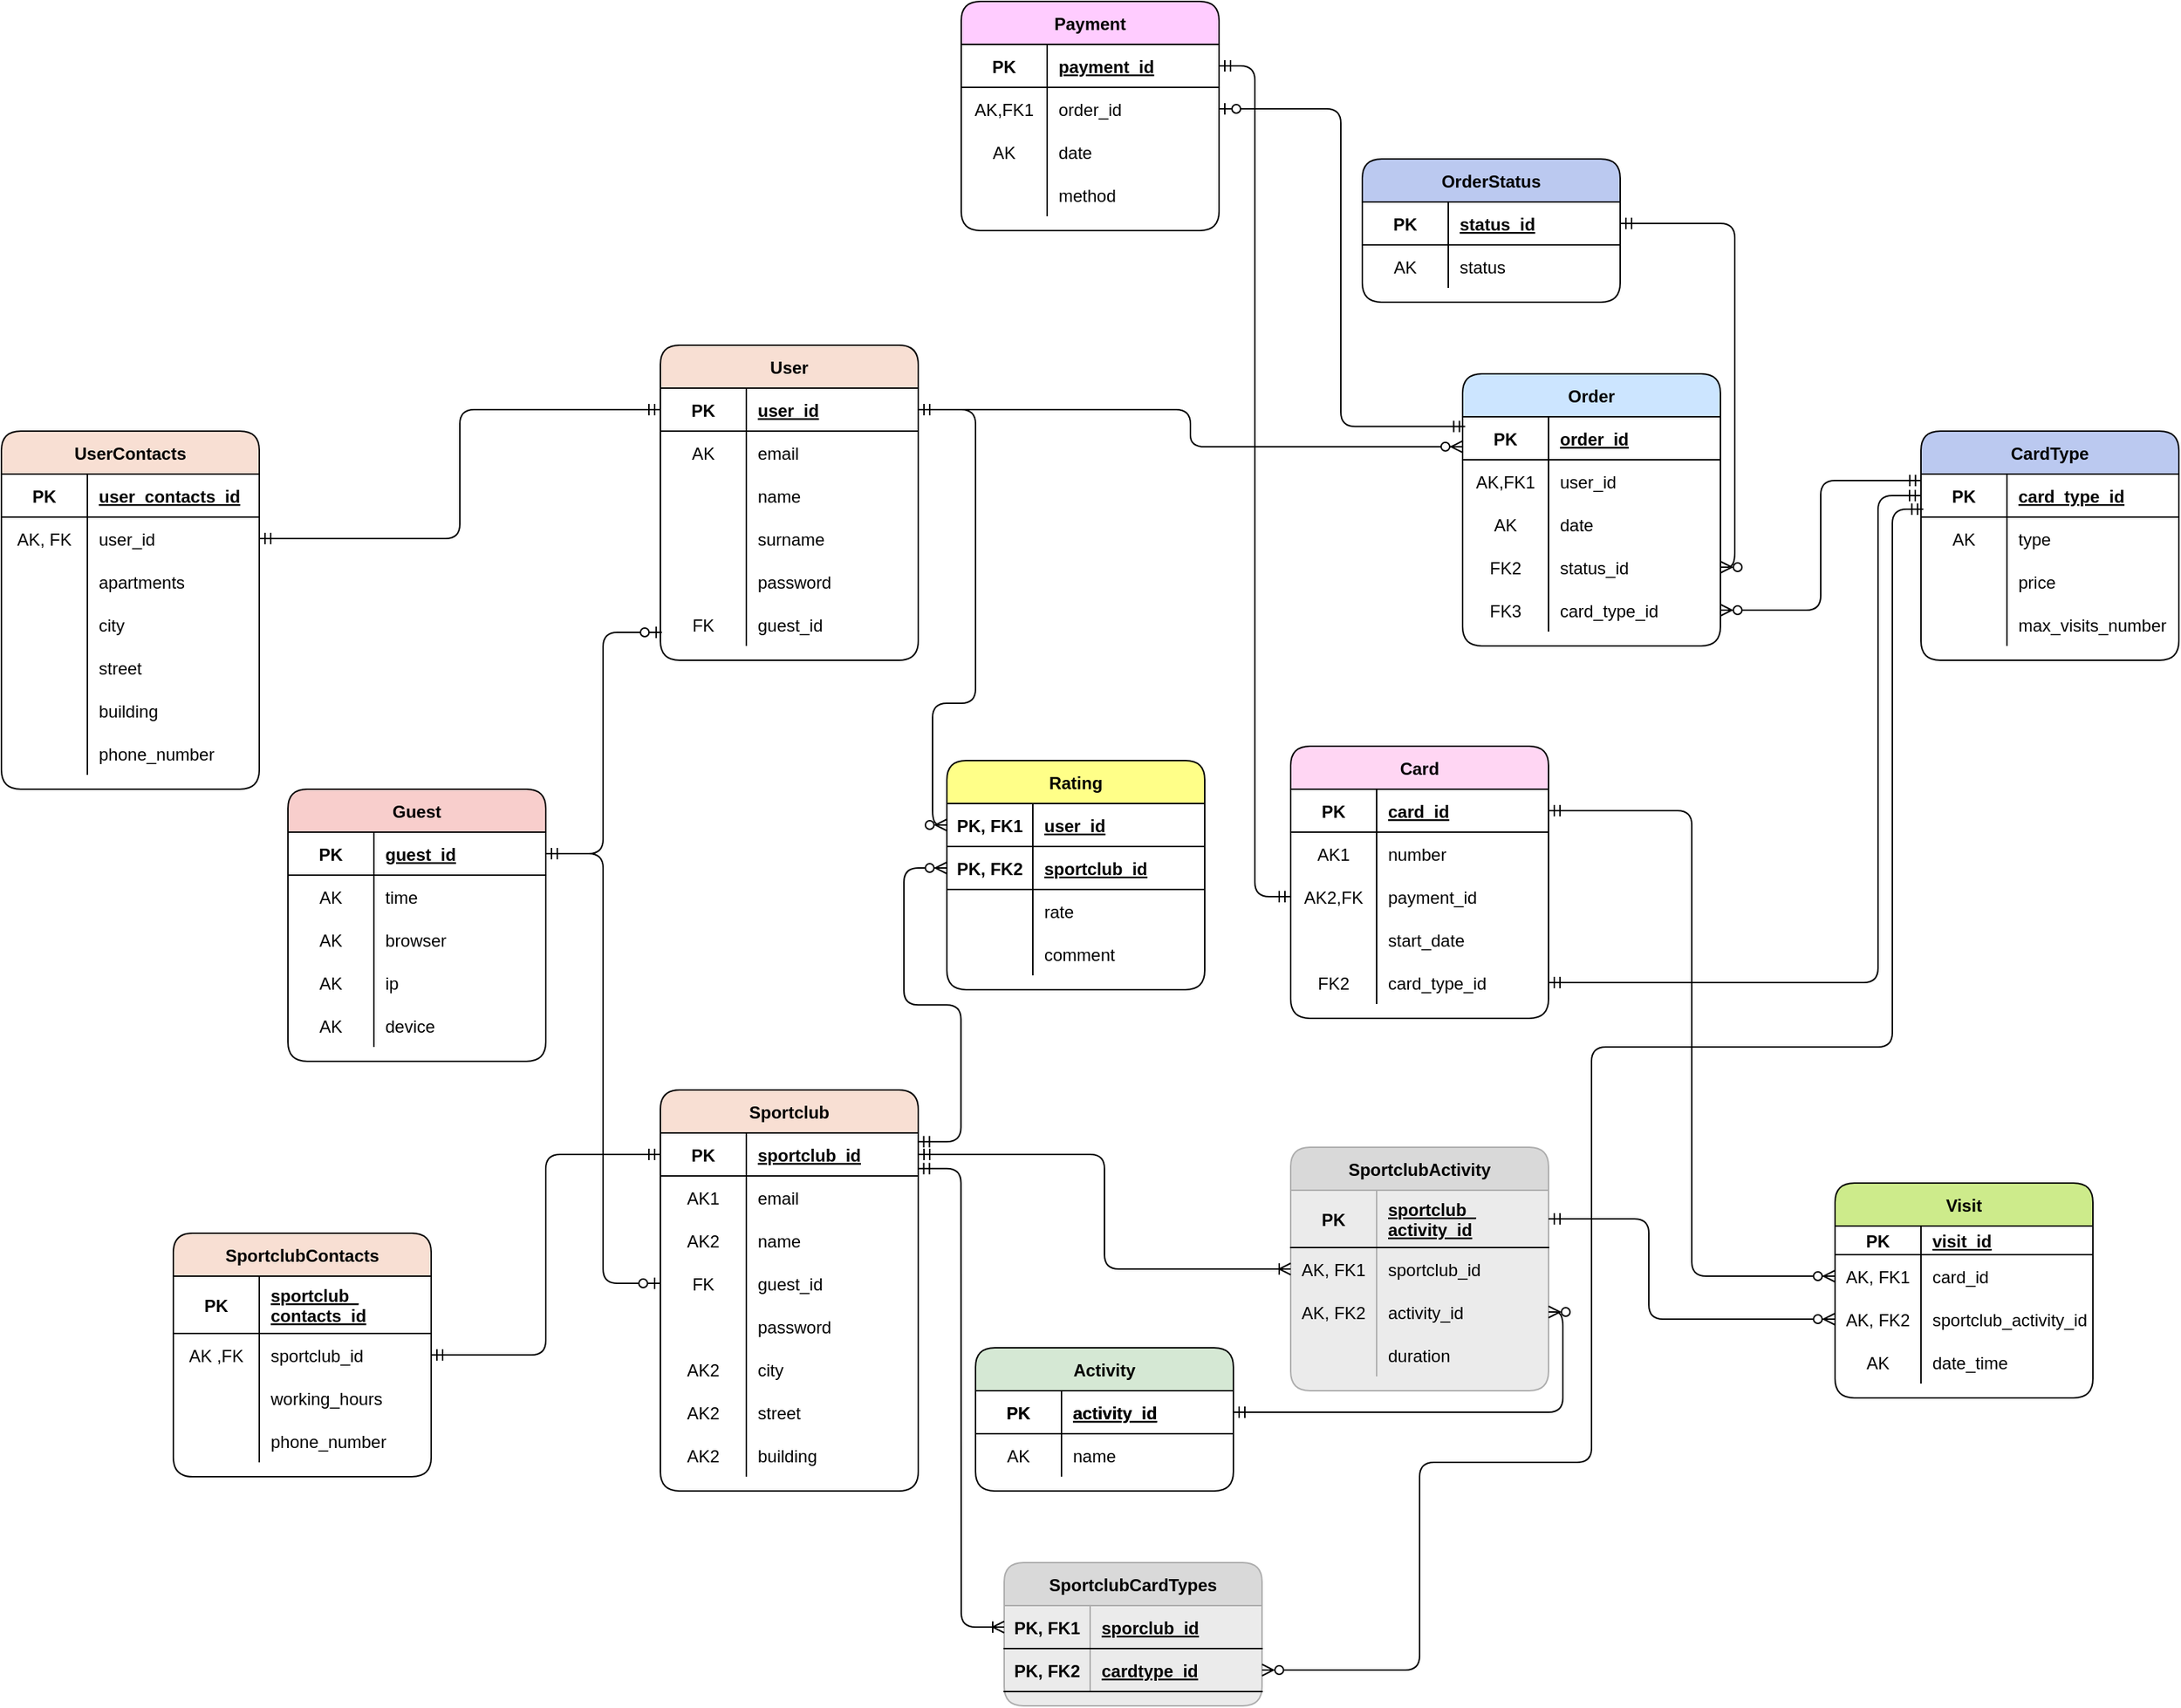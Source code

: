 <mxfile version="20.3.3" type="google"><diagram id="7ckcDmTGGLN_FnE9HNtQ" name="Page-1"><mxGraphModel dx="2076" dy="2142" grid="1" gridSize="10" guides="1" tooltips="1" connect="1" arrows="1" fold="1" page="1" pageScale="1" pageWidth="850" pageHeight="1100" math="0" shadow="0"><root><mxCell id="0"/><mxCell id="1" parent="0"/><mxCell id="OE1YXszhumcW4s_N47jX-1" value="Guest" style="shape=table;startSize=30;container=1;collapsible=1;childLayout=tableLayout;fixedRows=1;rowLines=0;fontStyle=1;align=center;resizeLast=1;fillColor=#F8CECC;rounded=1;" parent="1" vertex="1"><mxGeometry x="300" y="170" width="180" height="190" as="geometry"><mxRectangle x="112" y="230" width="70" height="30" as="alternateBounds"/></mxGeometry></mxCell><mxCell id="OE1YXszhumcW4s_N47jX-5" value="" style="shape=tableRow;horizontal=0;startSize=0;swimlaneHead=0;swimlaneBody=0;fillColor=none;collapsible=0;dropTarget=0;points=[[0,0.5],[1,0.5]];portConstraint=eastwest;top=0;left=0;right=0;bottom=1;" parent="OE1YXszhumcW4s_N47jX-1" vertex="1"><mxGeometry y="30" width="180" height="30" as="geometry"/></mxCell><mxCell id="OE1YXszhumcW4s_N47jX-6" value="PK" style="shape=partialRectangle;connectable=0;fillColor=none;top=0;left=0;bottom=0;right=0;fontStyle=1;overflow=hidden;" parent="OE1YXszhumcW4s_N47jX-5" vertex="1"><mxGeometry width="60" height="30" as="geometry"><mxRectangle width="60" height="30" as="alternateBounds"/></mxGeometry></mxCell><mxCell id="OE1YXszhumcW4s_N47jX-7" value="guest_id" style="shape=partialRectangle;connectable=0;fillColor=none;top=0;left=0;bottom=0;right=0;align=left;spacingLeft=6;fontStyle=5;overflow=hidden;" parent="OE1YXszhumcW4s_N47jX-5" vertex="1"><mxGeometry x="60" width="120" height="30" as="geometry"><mxRectangle width="120" height="30" as="alternateBounds"/></mxGeometry></mxCell><mxCell id="OE1YXszhumcW4s_N47jX-11" value="" style="shape=tableRow;horizontal=0;startSize=0;swimlaneHead=0;swimlaneBody=0;fillColor=none;collapsible=0;dropTarget=0;points=[[0,0.5],[1,0.5]];portConstraint=eastwest;top=0;left=0;right=0;bottom=0;" parent="OE1YXszhumcW4s_N47jX-1" vertex="1"><mxGeometry y="60" width="180" height="30" as="geometry"/></mxCell><mxCell id="OE1YXszhumcW4s_N47jX-12" value="AK" style="shape=partialRectangle;connectable=0;fillColor=none;top=0;left=0;bottom=0;right=0;editable=1;overflow=hidden;" parent="OE1YXszhumcW4s_N47jX-11" vertex="1"><mxGeometry width="60" height="30" as="geometry"><mxRectangle width="60" height="30" as="alternateBounds"/></mxGeometry></mxCell><mxCell id="OE1YXszhumcW4s_N47jX-13" value="time" style="shape=partialRectangle;connectable=0;fillColor=none;top=0;left=0;bottom=0;right=0;align=left;spacingLeft=6;overflow=hidden;" parent="OE1YXszhumcW4s_N47jX-11" vertex="1"><mxGeometry x="60" width="120" height="30" as="geometry"><mxRectangle width="120" height="30" as="alternateBounds"/></mxGeometry></mxCell><mxCell id="OE1YXszhumcW4s_N47jX-14" value="" style="shape=tableRow;horizontal=0;startSize=0;swimlaneHead=0;swimlaneBody=0;fillColor=none;collapsible=0;dropTarget=0;points=[[0,0.5],[1,0.5]];portConstraint=eastwest;top=0;left=0;right=0;bottom=0;" parent="OE1YXszhumcW4s_N47jX-1" vertex="1"><mxGeometry y="90" width="180" height="30" as="geometry"/></mxCell><mxCell id="OE1YXszhumcW4s_N47jX-15" value="AK" style="shape=partialRectangle;connectable=0;fillColor=none;top=0;left=0;bottom=0;right=0;editable=1;overflow=hidden;" parent="OE1YXszhumcW4s_N47jX-14" vertex="1"><mxGeometry width="60" height="30" as="geometry"><mxRectangle width="60" height="30" as="alternateBounds"/></mxGeometry></mxCell><mxCell id="OE1YXszhumcW4s_N47jX-16" value="browser" style="shape=partialRectangle;connectable=0;fillColor=none;top=0;left=0;bottom=0;right=0;align=left;spacingLeft=6;overflow=hidden;" parent="OE1YXszhumcW4s_N47jX-14" vertex="1"><mxGeometry x="60" width="120" height="30" as="geometry"><mxRectangle width="120" height="30" as="alternateBounds"/></mxGeometry></mxCell><mxCell id="OE1YXszhumcW4s_N47jX-17" value="" style="shape=tableRow;horizontal=0;startSize=0;swimlaneHead=0;swimlaneBody=0;fillColor=none;collapsible=0;dropTarget=0;points=[[0,0.5],[1,0.5]];portConstraint=eastwest;top=0;left=0;right=0;bottom=0;" parent="OE1YXszhumcW4s_N47jX-1" vertex="1"><mxGeometry y="120" width="180" height="30" as="geometry"/></mxCell><mxCell id="OE1YXszhumcW4s_N47jX-18" value="AK" style="shape=partialRectangle;connectable=0;fillColor=none;top=0;left=0;bottom=0;right=0;editable=1;overflow=hidden;" parent="OE1YXszhumcW4s_N47jX-17" vertex="1"><mxGeometry width="60" height="30" as="geometry"><mxRectangle width="60" height="30" as="alternateBounds"/></mxGeometry></mxCell><mxCell id="OE1YXszhumcW4s_N47jX-19" value="ip" style="shape=partialRectangle;connectable=0;fillColor=none;top=0;left=0;bottom=0;right=0;align=left;spacingLeft=6;overflow=hidden;" parent="OE1YXszhumcW4s_N47jX-17" vertex="1"><mxGeometry x="60" width="120" height="30" as="geometry"><mxRectangle width="120" height="30" as="alternateBounds"/></mxGeometry></mxCell><mxCell id="OE1YXszhumcW4s_N47jX-20" value="" style="shape=tableRow;horizontal=0;startSize=0;swimlaneHead=0;swimlaneBody=0;fillColor=none;collapsible=0;dropTarget=0;points=[[0,0.5],[1,0.5]];portConstraint=eastwest;top=0;left=0;right=0;bottom=0;" parent="OE1YXszhumcW4s_N47jX-1" vertex="1"><mxGeometry y="150" width="180" height="30" as="geometry"/></mxCell><mxCell id="OE1YXszhumcW4s_N47jX-21" value="AK" style="shape=partialRectangle;connectable=0;fillColor=none;top=0;left=0;bottom=0;right=0;editable=1;overflow=hidden;" parent="OE1YXszhumcW4s_N47jX-20" vertex="1"><mxGeometry width="60" height="30" as="geometry"><mxRectangle width="60" height="30" as="alternateBounds"/></mxGeometry></mxCell><mxCell id="OE1YXszhumcW4s_N47jX-22" value="device" style="shape=partialRectangle;connectable=0;fillColor=none;top=0;left=0;bottom=0;right=0;align=left;spacingLeft=6;overflow=hidden;" parent="OE1YXszhumcW4s_N47jX-20" vertex="1"><mxGeometry x="60" width="120" height="30" as="geometry"><mxRectangle width="120" height="30" as="alternateBounds"/></mxGeometry></mxCell><mxCell id="OE1YXszhumcW4s_N47jX-64" value="User" style="shape=table;startSize=30;container=1;collapsible=1;childLayout=tableLayout;fixedRows=1;rowLines=0;fontStyle=1;align=center;resizeLast=1;fillColor=#F8DFD3;rounded=1;" parent="1" vertex="1"><mxGeometry x="560" y="-140" width="180" height="220" as="geometry"><mxRectangle x="112" y="230" width="70" height="30" as="alternateBounds"/></mxGeometry></mxCell><mxCell id="OE1YXszhumcW4s_N47jX-65" value="" style="shape=tableRow;horizontal=0;startSize=0;swimlaneHead=0;swimlaneBody=0;fillColor=none;collapsible=0;dropTarget=0;points=[[0,0.5],[1,0.5]];portConstraint=eastwest;top=0;left=0;right=0;bottom=1;" parent="OE1YXszhumcW4s_N47jX-64" vertex="1"><mxGeometry y="30" width="180" height="30" as="geometry"/></mxCell><mxCell id="OE1YXszhumcW4s_N47jX-66" value="PK" style="shape=partialRectangle;connectable=0;fillColor=none;top=0;left=0;bottom=0;right=0;fontStyle=1;overflow=hidden;" parent="OE1YXszhumcW4s_N47jX-65" vertex="1"><mxGeometry width="60" height="30" as="geometry"><mxRectangle width="60" height="30" as="alternateBounds"/></mxGeometry></mxCell><mxCell id="OE1YXszhumcW4s_N47jX-67" value="user_id" style="shape=partialRectangle;connectable=0;fillColor=none;top=0;left=0;bottom=0;right=0;align=left;spacingLeft=6;fontStyle=5;overflow=hidden;" parent="OE1YXszhumcW4s_N47jX-65" vertex="1"><mxGeometry x="60" width="120" height="30" as="geometry"><mxRectangle width="120" height="30" as="alternateBounds"/></mxGeometry></mxCell><mxCell id="OE1YXszhumcW4s_N47jX-68" value="" style="shape=tableRow;horizontal=0;startSize=0;swimlaneHead=0;swimlaneBody=0;fillColor=none;collapsible=0;dropTarget=0;points=[[0,0.5],[1,0.5]];portConstraint=eastwest;top=0;left=0;right=0;bottom=0;" parent="OE1YXszhumcW4s_N47jX-64" vertex="1"><mxGeometry y="60" width="180" height="30" as="geometry"/></mxCell><mxCell id="OE1YXszhumcW4s_N47jX-69" value="AK" style="shape=partialRectangle;connectable=0;fillColor=none;top=0;left=0;bottom=0;right=0;editable=1;overflow=hidden;" parent="OE1YXszhumcW4s_N47jX-68" vertex="1"><mxGeometry width="60" height="30" as="geometry"><mxRectangle width="60" height="30" as="alternateBounds"/></mxGeometry></mxCell><mxCell id="OE1YXszhumcW4s_N47jX-70" value="email" style="shape=partialRectangle;connectable=0;fillColor=none;top=0;left=0;bottom=0;right=0;align=left;spacingLeft=6;overflow=hidden;" parent="OE1YXszhumcW4s_N47jX-68" vertex="1"><mxGeometry x="60" width="120" height="30" as="geometry"><mxRectangle width="120" height="30" as="alternateBounds"/></mxGeometry></mxCell><mxCell id="OE1YXszhumcW4s_N47jX-71" value="" style="shape=tableRow;horizontal=0;startSize=0;swimlaneHead=0;swimlaneBody=0;fillColor=none;collapsible=0;dropTarget=0;points=[[0,0.5],[1,0.5]];portConstraint=eastwest;top=0;left=0;right=0;bottom=0;" parent="OE1YXszhumcW4s_N47jX-64" vertex="1"><mxGeometry y="90" width="180" height="30" as="geometry"/></mxCell><mxCell id="OE1YXszhumcW4s_N47jX-72" value="" style="shape=partialRectangle;connectable=0;fillColor=none;top=0;left=0;bottom=0;right=0;editable=1;overflow=hidden;" parent="OE1YXszhumcW4s_N47jX-71" vertex="1"><mxGeometry width="60" height="30" as="geometry"><mxRectangle width="60" height="30" as="alternateBounds"/></mxGeometry></mxCell><mxCell id="OE1YXszhumcW4s_N47jX-73" value="name" style="shape=partialRectangle;connectable=0;fillColor=none;top=0;left=0;bottom=0;right=0;align=left;spacingLeft=6;overflow=hidden;" parent="OE1YXszhumcW4s_N47jX-71" vertex="1"><mxGeometry x="60" width="120" height="30" as="geometry"><mxRectangle width="120" height="30" as="alternateBounds"/></mxGeometry></mxCell><mxCell id="OE1YXszhumcW4s_N47jX-74" value="" style="shape=tableRow;horizontal=0;startSize=0;swimlaneHead=0;swimlaneBody=0;fillColor=none;collapsible=0;dropTarget=0;points=[[0,0.5],[1,0.5]];portConstraint=eastwest;top=0;left=0;right=0;bottom=0;" parent="OE1YXszhumcW4s_N47jX-64" vertex="1"><mxGeometry y="120" width="180" height="30" as="geometry"/></mxCell><mxCell id="OE1YXszhumcW4s_N47jX-75" value="" style="shape=partialRectangle;connectable=0;fillColor=none;top=0;left=0;bottom=0;right=0;editable=1;overflow=hidden;" parent="OE1YXszhumcW4s_N47jX-74" vertex="1"><mxGeometry width="60" height="30" as="geometry"><mxRectangle width="60" height="30" as="alternateBounds"/></mxGeometry></mxCell><mxCell id="OE1YXszhumcW4s_N47jX-76" value="surname" style="shape=partialRectangle;connectable=0;fillColor=none;top=0;left=0;bottom=0;right=0;align=left;spacingLeft=6;overflow=hidden;" parent="OE1YXszhumcW4s_N47jX-74" vertex="1"><mxGeometry x="60" width="120" height="30" as="geometry"><mxRectangle width="120" height="30" as="alternateBounds"/></mxGeometry></mxCell><mxCell id="OE1YXszhumcW4s_N47jX-77" value="" style="shape=tableRow;horizontal=0;startSize=0;swimlaneHead=0;swimlaneBody=0;fillColor=none;collapsible=0;dropTarget=0;points=[[0,0.5],[1,0.5]];portConstraint=eastwest;top=0;left=0;right=0;bottom=0;" parent="OE1YXszhumcW4s_N47jX-64" vertex="1"><mxGeometry y="150" width="180" height="30" as="geometry"/></mxCell><mxCell id="OE1YXszhumcW4s_N47jX-78" value="" style="shape=partialRectangle;connectable=0;fillColor=none;top=0;left=0;bottom=0;right=0;editable=1;overflow=hidden;" parent="OE1YXszhumcW4s_N47jX-77" vertex="1"><mxGeometry width="60" height="30" as="geometry"><mxRectangle width="60" height="30" as="alternateBounds"/></mxGeometry></mxCell><mxCell id="OE1YXszhumcW4s_N47jX-79" value="password" style="shape=partialRectangle;connectable=0;fillColor=none;top=0;left=0;bottom=0;right=0;align=left;spacingLeft=6;overflow=hidden;" parent="OE1YXszhumcW4s_N47jX-77" vertex="1"><mxGeometry x="60" width="120" height="30" as="geometry"><mxRectangle width="120" height="30" as="alternateBounds"/></mxGeometry></mxCell><mxCell id="Y8MvYPIqh8I1fW-wMO7S-130" value="" style="shape=tableRow;horizontal=0;startSize=0;swimlaneHead=0;swimlaneBody=0;fillColor=none;collapsible=0;dropTarget=0;points=[[0,0.5],[1,0.5]];portConstraint=eastwest;top=0;left=0;right=0;bottom=0;" parent="OE1YXszhumcW4s_N47jX-64" vertex="1"><mxGeometry y="180" width="180" height="30" as="geometry"/></mxCell><mxCell id="Y8MvYPIqh8I1fW-wMO7S-131" value="FK" style="shape=partialRectangle;connectable=0;fillColor=none;top=0;left=0;bottom=0;right=0;editable=1;overflow=hidden;" parent="Y8MvYPIqh8I1fW-wMO7S-130" vertex="1"><mxGeometry width="60" height="30" as="geometry"><mxRectangle width="60" height="30" as="alternateBounds"/></mxGeometry></mxCell><mxCell id="Y8MvYPIqh8I1fW-wMO7S-132" value="guest_id" style="shape=partialRectangle;connectable=0;fillColor=none;top=0;left=0;bottom=0;right=0;align=left;spacingLeft=6;overflow=hidden;" parent="Y8MvYPIqh8I1fW-wMO7S-130" vertex="1"><mxGeometry x="60" width="120" height="30" as="geometry"><mxRectangle width="120" height="30" as="alternateBounds"/></mxGeometry></mxCell><mxCell id="OE1YXszhumcW4s_N47jX-80" value="Sportclub" style="shape=table;startSize=30;container=1;collapsible=1;childLayout=tableLayout;fixedRows=1;rowLines=0;fontStyle=1;align=center;resizeLast=1;fillColor=#F8DFD3;rounded=1;" parent="1" vertex="1"><mxGeometry x="560" y="380" width="180" height="280" as="geometry"><mxRectangle x="112" y="230" width="70" height="30" as="alternateBounds"/></mxGeometry></mxCell><mxCell id="OE1YXszhumcW4s_N47jX-81" value="" style="shape=tableRow;horizontal=0;startSize=0;swimlaneHead=0;swimlaneBody=0;fillColor=none;collapsible=0;dropTarget=0;points=[[0,0.5],[1,0.5]];portConstraint=eastwest;top=0;left=0;right=0;bottom=1;" parent="OE1YXszhumcW4s_N47jX-80" vertex="1"><mxGeometry y="30" width="180" height="30" as="geometry"/></mxCell><mxCell id="OE1YXszhumcW4s_N47jX-82" value="PK" style="shape=partialRectangle;connectable=0;fillColor=none;top=0;left=0;bottom=0;right=0;fontStyle=1;overflow=hidden;" parent="OE1YXszhumcW4s_N47jX-81" vertex="1"><mxGeometry width="60" height="30" as="geometry"><mxRectangle width="60" height="30" as="alternateBounds"/></mxGeometry></mxCell><mxCell id="OE1YXszhumcW4s_N47jX-83" value="sportclub_id" style="shape=partialRectangle;connectable=0;fillColor=none;top=0;left=0;bottom=0;right=0;align=left;spacingLeft=6;fontStyle=5;overflow=hidden;" parent="OE1YXszhumcW4s_N47jX-81" vertex="1"><mxGeometry x="60" width="120" height="30" as="geometry"><mxRectangle width="120" height="30" as="alternateBounds"/></mxGeometry></mxCell><mxCell id="OE1YXszhumcW4s_N47jX-84" value="" style="shape=tableRow;horizontal=0;startSize=0;swimlaneHead=0;swimlaneBody=0;fillColor=none;collapsible=0;dropTarget=0;points=[[0,0.5],[1,0.5]];portConstraint=eastwest;top=0;left=0;right=0;bottom=0;" parent="OE1YXszhumcW4s_N47jX-80" vertex="1"><mxGeometry y="60" width="180" height="30" as="geometry"/></mxCell><mxCell id="OE1YXszhumcW4s_N47jX-85" value="AK1" style="shape=partialRectangle;connectable=0;fillColor=none;top=0;left=0;bottom=0;right=0;editable=1;overflow=hidden;" parent="OE1YXszhumcW4s_N47jX-84" vertex="1"><mxGeometry width="60" height="30" as="geometry"><mxRectangle width="60" height="30" as="alternateBounds"/></mxGeometry></mxCell><mxCell id="OE1YXszhumcW4s_N47jX-86" value="email" style="shape=partialRectangle;connectable=0;fillColor=none;top=0;left=0;bottom=0;right=0;align=left;spacingLeft=6;overflow=hidden;" parent="OE1YXszhumcW4s_N47jX-84" vertex="1"><mxGeometry x="60" width="120" height="30" as="geometry"><mxRectangle width="120" height="30" as="alternateBounds"/></mxGeometry></mxCell><mxCell id="OE1YXszhumcW4s_N47jX-87" value="" style="shape=tableRow;horizontal=0;startSize=0;swimlaneHead=0;swimlaneBody=0;fillColor=none;collapsible=0;dropTarget=0;points=[[0,0.5],[1,0.5]];portConstraint=eastwest;top=0;left=0;right=0;bottom=0;" parent="OE1YXszhumcW4s_N47jX-80" vertex="1"><mxGeometry y="90" width="180" height="30" as="geometry"/></mxCell><mxCell id="OE1YXszhumcW4s_N47jX-88" value="AK2" style="shape=partialRectangle;connectable=0;fillColor=none;top=0;left=0;bottom=0;right=0;editable=1;overflow=hidden;" parent="OE1YXszhumcW4s_N47jX-87" vertex="1"><mxGeometry width="60" height="30" as="geometry"><mxRectangle width="60" height="30" as="alternateBounds"/></mxGeometry></mxCell><mxCell id="OE1YXszhumcW4s_N47jX-89" value="name" style="shape=partialRectangle;connectable=0;fillColor=none;top=0;left=0;bottom=0;right=0;align=left;spacingLeft=6;overflow=hidden;" parent="OE1YXszhumcW4s_N47jX-87" vertex="1"><mxGeometry x="60" width="120" height="30" as="geometry"><mxRectangle width="120" height="30" as="alternateBounds"/></mxGeometry></mxCell><mxCell id="Y8MvYPIqh8I1fW-wMO7S-133" value="" style="shape=tableRow;horizontal=0;startSize=0;swimlaneHead=0;swimlaneBody=0;fillColor=none;collapsible=0;dropTarget=0;points=[[0,0.5],[1,0.5]];portConstraint=eastwest;top=0;left=0;right=0;bottom=0;" parent="OE1YXszhumcW4s_N47jX-80" vertex="1"><mxGeometry y="120" width="180" height="30" as="geometry"/></mxCell><mxCell id="Y8MvYPIqh8I1fW-wMO7S-134" value="FK" style="shape=partialRectangle;connectable=0;fillColor=none;top=0;left=0;bottom=0;right=0;editable=1;overflow=hidden;" parent="Y8MvYPIqh8I1fW-wMO7S-133" vertex="1"><mxGeometry width="60" height="30" as="geometry"><mxRectangle width="60" height="30" as="alternateBounds"/></mxGeometry></mxCell><mxCell id="Y8MvYPIqh8I1fW-wMO7S-135" value="guest_id" style="shape=partialRectangle;connectable=0;fillColor=none;top=0;left=0;bottom=0;right=0;align=left;spacingLeft=6;overflow=hidden;" parent="Y8MvYPIqh8I1fW-wMO7S-133" vertex="1"><mxGeometry x="60" width="120" height="30" as="geometry"><mxRectangle width="120" height="30" as="alternateBounds"/></mxGeometry></mxCell><mxCell id="OE1YXszhumcW4s_N47jX-93" value="" style="shape=tableRow;horizontal=0;startSize=0;swimlaneHead=0;swimlaneBody=0;fillColor=none;collapsible=0;dropTarget=0;points=[[0,0.5],[1,0.5]];portConstraint=eastwest;top=0;left=0;right=0;bottom=0;" parent="OE1YXszhumcW4s_N47jX-80" vertex="1"><mxGeometry y="150" width="180" height="30" as="geometry"/></mxCell><mxCell id="OE1YXszhumcW4s_N47jX-94" value="" style="shape=partialRectangle;connectable=0;fillColor=none;top=0;left=0;bottom=0;right=0;editable=1;overflow=hidden;" parent="OE1YXszhumcW4s_N47jX-93" vertex="1"><mxGeometry width="60" height="30" as="geometry"><mxRectangle width="60" height="30" as="alternateBounds"/></mxGeometry></mxCell><mxCell id="OE1YXszhumcW4s_N47jX-95" value="password" style="shape=partialRectangle;connectable=0;fillColor=none;top=0;left=0;bottom=0;right=0;align=left;spacingLeft=6;overflow=hidden;" parent="OE1YXszhumcW4s_N47jX-93" vertex="1"><mxGeometry x="60" width="120" height="30" as="geometry"><mxRectangle width="120" height="30" as="alternateBounds"/></mxGeometry></mxCell><mxCell id="OE1YXszhumcW4s_N47jX-90" value="" style="shape=tableRow;horizontal=0;startSize=0;swimlaneHead=0;swimlaneBody=0;fillColor=none;collapsible=0;dropTarget=0;points=[[0,0.5],[1,0.5]];portConstraint=eastwest;top=0;left=0;right=0;bottom=0;" parent="OE1YXszhumcW4s_N47jX-80" vertex="1"><mxGeometry y="180" width="180" height="30" as="geometry"/></mxCell><mxCell id="OE1YXszhumcW4s_N47jX-91" value="AK2" style="shape=partialRectangle;connectable=0;fillColor=none;top=0;left=0;bottom=0;right=0;editable=1;overflow=hidden;" parent="OE1YXszhumcW4s_N47jX-90" vertex="1"><mxGeometry width="60" height="30" as="geometry"><mxRectangle width="60" height="30" as="alternateBounds"/></mxGeometry></mxCell><mxCell id="OE1YXszhumcW4s_N47jX-92" value="city" style="shape=partialRectangle;connectable=0;fillColor=none;top=0;left=0;bottom=0;right=0;align=left;spacingLeft=6;overflow=hidden;" parent="OE1YXszhumcW4s_N47jX-90" vertex="1"><mxGeometry x="60" width="120" height="30" as="geometry"><mxRectangle width="120" height="30" as="alternateBounds"/></mxGeometry></mxCell><mxCell id="1FyJuVfOc7fVEfAO7bW6-5" value="" style="shape=tableRow;horizontal=0;startSize=0;swimlaneHead=0;swimlaneBody=0;fillColor=none;collapsible=0;dropTarget=0;points=[[0,0.5],[1,0.5]];portConstraint=eastwest;top=0;left=0;right=0;bottom=0;" parent="OE1YXszhumcW4s_N47jX-80" vertex="1"><mxGeometry y="210" width="180" height="30" as="geometry"/></mxCell><mxCell id="1FyJuVfOc7fVEfAO7bW6-6" value="AK2" style="shape=partialRectangle;connectable=0;fillColor=none;top=0;left=0;bottom=0;right=0;editable=1;overflow=hidden;" parent="1FyJuVfOc7fVEfAO7bW6-5" vertex="1"><mxGeometry width="60" height="30" as="geometry"><mxRectangle width="60" height="30" as="alternateBounds"/></mxGeometry></mxCell><mxCell id="1FyJuVfOc7fVEfAO7bW6-7" value="street" style="shape=partialRectangle;connectable=0;fillColor=none;top=0;left=0;bottom=0;right=0;align=left;spacingLeft=6;overflow=hidden;" parent="1FyJuVfOc7fVEfAO7bW6-5" vertex="1"><mxGeometry x="60" width="120" height="30" as="geometry"><mxRectangle width="120" height="30" as="alternateBounds"/></mxGeometry></mxCell><mxCell id="1FyJuVfOc7fVEfAO7bW6-8" value="" style="shape=tableRow;horizontal=0;startSize=0;swimlaneHead=0;swimlaneBody=0;fillColor=none;collapsible=0;dropTarget=0;points=[[0,0.5],[1,0.5]];portConstraint=eastwest;top=0;left=0;right=0;bottom=0;" parent="OE1YXszhumcW4s_N47jX-80" vertex="1"><mxGeometry y="240" width="180" height="30" as="geometry"/></mxCell><mxCell id="1FyJuVfOc7fVEfAO7bW6-9" value="AK2" style="shape=partialRectangle;connectable=0;fillColor=none;top=0;left=0;bottom=0;right=0;editable=1;overflow=hidden;" parent="1FyJuVfOc7fVEfAO7bW6-8" vertex="1"><mxGeometry width="60" height="30" as="geometry"><mxRectangle width="60" height="30" as="alternateBounds"/></mxGeometry></mxCell><mxCell id="1FyJuVfOc7fVEfAO7bW6-10" value="building" style="shape=partialRectangle;connectable=0;fillColor=none;top=0;left=0;bottom=0;right=0;align=left;spacingLeft=6;overflow=hidden;" parent="1FyJuVfOc7fVEfAO7bW6-8" vertex="1"><mxGeometry x="60" width="120" height="30" as="geometry"><mxRectangle width="120" height="30" as="alternateBounds"/></mxGeometry></mxCell><mxCell id="OE1YXszhumcW4s_N47jX-96" value="UserContacts" style="shape=table;startSize=30;container=1;collapsible=1;childLayout=tableLayout;fixedRows=1;rowLines=0;fontStyle=1;align=center;resizeLast=1;fillColor=#F8DFD3;rounded=1;" parent="1" vertex="1"><mxGeometry x="100" y="-80" width="180" height="250" as="geometry"><mxRectangle x="112" y="230" width="70" height="30" as="alternateBounds"/></mxGeometry></mxCell><mxCell id="OE1YXszhumcW4s_N47jX-97" value="" style="shape=tableRow;horizontal=0;startSize=0;swimlaneHead=0;swimlaneBody=0;fillColor=none;collapsible=0;dropTarget=0;points=[[0,0.5],[1,0.5]];portConstraint=eastwest;top=0;left=0;right=0;bottom=1;" parent="OE1YXszhumcW4s_N47jX-96" vertex="1"><mxGeometry y="30" width="180" height="30" as="geometry"/></mxCell><mxCell id="OE1YXszhumcW4s_N47jX-98" value="PK" style="shape=partialRectangle;connectable=0;fillColor=none;top=0;left=0;bottom=0;right=0;fontStyle=1;overflow=hidden;" parent="OE1YXszhumcW4s_N47jX-97" vertex="1"><mxGeometry width="60" height="30" as="geometry"><mxRectangle width="60" height="30" as="alternateBounds"/></mxGeometry></mxCell><mxCell id="OE1YXszhumcW4s_N47jX-99" value="user_contacts_id" style="shape=partialRectangle;connectable=0;fillColor=none;top=0;left=0;bottom=0;right=0;align=left;spacingLeft=6;fontStyle=5;overflow=hidden;" parent="OE1YXszhumcW4s_N47jX-97" vertex="1"><mxGeometry x="60" width="120" height="30" as="geometry"><mxRectangle width="120" height="30" as="alternateBounds"/></mxGeometry></mxCell><mxCell id="Y8MvYPIqh8I1fW-wMO7S-127" value="" style="shape=tableRow;horizontal=0;startSize=0;swimlaneHead=0;swimlaneBody=0;fillColor=none;collapsible=0;dropTarget=0;points=[[0,0.5],[1,0.5]];portConstraint=eastwest;top=0;left=0;right=0;bottom=0;" parent="OE1YXszhumcW4s_N47jX-96" vertex="1"><mxGeometry y="60" width="180" height="30" as="geometry"/></mxCell><mxCell id="Y8MvYPIqh8I1fW-wMO7S-128" value="AK, FK" style="shape=partialRectangle;connectable=0;fillColor=none;top=0;left=0;bottom=0;right=0;editable=1;overflow=hidden;" parent="Y8MvYPIqh8I1fW-wMO7S-127" vertex="1"><mxGeometry width="60" height="30" as="geometry"><mxRectangle width="60" height="30" as="alternateBounds"/></mxGeometry></mxCell><mxCell id="Y8MvYPIqh8I1fW-wMO7S-129" value="user_id" style="shape=partialRectangle;connectable=0;fillColor=none;top=0;left=0;bottom=0;right=0;align=left;spacingLeft=6;overflow=hidden;" parent="Y8MvYPIqh8I1fW-wMO7S-127" vertex="1"><mxGeometry x="60" width="120" height="30" as="geometry"><mxRectangle width="120" height="30" as="alternateBounds"/></mxGeometry></mxCell><mxCell id="OE1YXszhumcW4s_N47jX-100" value="" style="shape=tableRow;horizontal=0;startSize=0;swimlaneHead=0;swimlaneBody=0;fillColor=none;collapsible=0;dropTarget=0;points=[[0,0.5],[1,0.5]];portConstraint=eastwest;top=0;left=0;right=0;bottom=0;" parent="OE1YXszhumcW4s_N47jX-96" vertex="1"><mxGeometry y="90" width="180" height="30" as="geometry"/></mxCell><mxCell id="OE1YXszhumcW4s_N47jX-101" value="" style="shape=partialRectangle;connectable=0;fillColor=none;top=0;left=0;bottom=0;right=0;editable=1;overflow=hidden;" parent="OE1YXszhumcW4s_N47jX-100" vertex="1"><mxGeometry width="60" height="30" as="geometry"><mxRectangle width="60" height="30" as="alternateBounds"/></mxGeometry></mxCell><mxCell id="OE1YXszhumcW4s_N47jX-102" value="apartments" style="shape=partialRectangle;connectable=0;fillColor=none;top=0;left=0;bottom=0;right=0;align=left;spacingLeft=6;overflow=hidden;" parent="OE1YXszhumcW4s_N47jX-100" vertex="1"><mxGeometry x="60" width="120" height="30" as="geometry"><mxRectangle width="120" height="30" as="alternateBounds"/></mxGeometry></mxCell><mxCell id="OE1YXszhumcW4s_N47jX-103" value="" style="shape=tableRow;horizontal=0;startSize=0;swimlaneHead=0;swimlaneBody=0;fillColor=none;collapsible=0;dropTarget=0;points=[[0,0.5],[1,0.5]];portConstraint=eastwest;top=0;left=0;right=0;bottom=0;" parent="OE1YXszhumcW4s_N47jX-96" vertex="1"><mxGeometry y="120" width="180" height="30" as="geometry"/></mxCell><mxCell id="OE1YXszhumcW4s_N47jX-104" value="" style="shape=partialRectangle;connectable=0;fillColor=none;top=0;left=0;bottom=0;right=0;editable=1;overflow=hidden;" parent="OE1YXszhumcW4s_N47jX-103" vertex="1"><mxGeometry width="60" height="30" as="geometry"><mxRectangle width="60" height="30" as="alternateBounds"/></mxGeometry></mxCell><mxCell id="OE1YXszhumcW4s_N47jX-105" value="city" style="shape=partialRectangle;connectable=0;fillColor=none;top=0;left=0;bottom=0;right=0;align=left;spacingLeft=6;overflow=hidden;" parent="OE1YXszhumcW4s_N47jX-103" vertex="1"><mxGeometry x="60" width="120" height="30" as="geometry"><mxRectangle width="120" height="30" as="alternateBounds"/></mxGeometry></mxCell><mxCell id="OE1YXszhumcW4s_N47jX-109" value="" style="shape=tableRow;horizontal=0;startSize=0;swimlaneHead=0;swimlaneBody=0;fillColor=none;collapsible=0;dropTarget=0;points=[[0,0.5],[1,0.5]];portConstraint=eastwest;top=0;left=0;right=0;bottom=0;" parent="OE1YXszhumcW4s_N47jX-96" vertex="1"><mxGeometry y="150" width="180" height="30" as="geometry"/></mxCell><mxCell id="OE1YXszhumcW4s_N47jX-110" value="" style="shape=partialRectangle;connectable=0;fillColor=none;top=0;left=0;bottom=0;right=0;editable=1;overflow=hidden;" parent="OE1YXszhumcW4s_N47jX-109" vertex="1"><mxGeometry width="60" height="30" as="geometry"><mxRectangle width="60" height="30" as="alternateBounds"/></mxGeometry></mxCell><mxCell id="OE1YXszhumcW4s_N47jX-111" value="street" style="shape=partialRectangle;connectable=0;fillColor=none;top=0;left=0;bottom=0;right=0;align=left;spacingLeft=6;overflow=hidden;" parent="OE1YXszhumcW4s_N47jX-109" vertex="1"><mxGeometry x="60" width="120" height="30" as="geometry"><mxRectangle width="120" height="30" as="alternateBounds"/></mxGeometry></mxCell><mxCell id="OE1YXszhumcW4s_N47jX-106" value="" style="shape=tableRow;horizontal=0;startSize=0;swimlaneHead=0;swimlaneBody=0;fillColor=none;collapsible=0;dropTarget=0;points=[[0,0.5],[1,0.5]];portConstraint=eastwest;top=0;left=0;right=0;bottom=0;" parent="OE1YXszhumcW4s_N47jX-96" vertex="1"><mxGeometry y="180" width="180" height="30" as="geometry"/></mxCell><mxCell id="OE1YXszhumcW4s_N47jX-107" value="" style="shape=partialRectangle;connectable=0;fillColor=none;top=0;left=0;bottom=0;right=0;editable=1;overflow=hidden;" parent="OE1YXszhumcW4s_N47jX-106" vertex="1"><mxGeometry width="60" height="30" as="geometry"><mxRectangle width="60" height="30" as="alternateBounds"/></mxGeometry></mxCell><mxCell id="OE1YXszhumcW4s_N47jX-108" value="building" style="shape=partialRectangle;connectable=0;fillColor=none;top=0;left=0;bottom=0;right=0;align=left;spacingLeft=6;overflow=hidden;" parent="OE1YXszhumcW4s_N47jX-106" vertex="1"><mxGeometry x="60" width="120" height="30" as="geometry"><mxRectangle width="120" height="30" as="alternateBounds"/></mxGeometry></mxCell><mxCell id="OE1YXszhumcW4s_N47jX-112" value="" style="shape=tableRow;horizontal=0;startSize=0;swimlaneHead=0;swimlaneBody=0;fillColor=none;collapsible=0;dropTarget=0;points=[[0,0.5],[1,0.5]];portConstraint=eastwest;top=0;left=0;right=0;bottom=0;" parent="OE1YXszhumcW4s_N47jX-96" vertex="1"><mxGeometry y="210" width="180" height="30" as="geometry"/></mxCell><mxCell id="OE1YXszhumcW4s_N47jX-113" value="" style="shape=partialRectangle;connectable=0;fillColor=none;top=0;left=0;bottom=0;right=0;editable=1;overflow=hidden;" parent="OE1YXszhumcW4s_N47jX-112" vertex="1"><mxGeometry width="60" height="30" as="geometry"><mxRectangle width="60" height="30" as="alternateBounds"/></mxGeometry></mxCell><mxCell id="OE1YXszhumcW4s_N47jX-114" value="phone_number" style="shape=partialRectangle;connectable=0;fillColor=none;top=0;left=0;bottom=0;right=0;align=left;spacingLeft=6;overflow=hidden;" parent="OE1YXszhumcW4s_N47jX-112" vertex="1"><mxGeometry x="60" width="120" height="30" as="geometry"><mxRectangle width="120" height="30" as="alternateBounds"/></mxGeometry></mxCell><mxCell id="OE1YXszhumcW4s_N47jX-115" value="Rating" style="shape=table;startSize=30;container=1;collapsible=1;childLayout=tableLayout;fixedRows=1;rowLines=0;fontStyle=1;align=center;resizeLast=1;fillColor=#FFFF88;rounded=1;" parent="1" vertex="1"><mxGeometry x="760" y="150" width="180" height="160" as="geometry"><mxRectangle x="112" y="230" width="70" height="30" as="alternateBounds"/></mxGeometry></mxCell><mxCell id="OE1YXszhumcW4s_N47jX-116" value="" style="shape=tableRow;horizontal=0;startSize=0;swimlaneHead=0;swimlaneBody=0;fillColor=none;collapsible=0;dropTarget=0;points=[[0,0.5],[1,0.5]];portConstraint=eastwest;top=0;left=0;right=0;bottom=1;" parent="OE1YXszhumcW4s_N47jX-115" vertex="1"><mxGeometry y="30" width="180" height="30" as="geometry"/></mxCell><mxCell id="OE1YXszhumcW4s_N47jX-117" value="PK, FK1" style="shape=partialRectangle;connectable=0;fillColor=none;top=0;left=0;bottom=0;right=0;fontStyle=1;overflow=hidden;" parent="OE1YXszhumcW4s_N47jX-116" vertex="1"><mxGeometry width="60" height="30" as="geometry"><mxRectangle width="60" height="30" as="alternateBounds"/></mxGeometry></mxCell><mxCell id="OE1YXszhumcW4s_N47jX-118" value="user_id" style="shape=partialRectangle;connectable=0;fillColor=none;top=0;left=0;bottom=0;right=0;align=left;spacingLeft=6;fontStyle=5;overflow=hidden;" parent="OE1YXszhumcW4s_N47jX-116" vertex="1"><mxGeometry x="60" width="120" height="30" as="geometry"><mxRectangle width="120" height="30" as="alternateBounds"/></mxGeometry></mxCell><mxCell id="OE1YXszhumcW4s_N47jX-147" value="" style="shape=tableRow;horizontal=0;startSize=0;swimlaneHead=0;swimlaneBody=0;fillColor=none;collapsible=0;dropTarget=0;points=[[0,0.5],[1,0.5]];portConstraint=eastwest;top=0;left=0;right=0;bottom=1;" parent="OE1YXszhumcW4s_N47jX-115" vertex="1"><mxGeometry y="60" width="180" height="30" as="geometry"/></mxCell><mxCell id="OE1YXszhumcW4s_N47jX-148" value="PK, FK2" style="shape=partialRectangle;connectable=0;fillColor=none;top=0;left=0;bottom=0;right=0;fontStyle=1;overflow=hidden;" parent="OE1YXszhumcW4s_N47jX-147" vertex="1"><mxGeometry width="60" height="30" as="geometry"><mxRectangle width="60" height="30" as="alternateBounds"/></mxGeometry></mxCell><mxCell id="OE1YXszhumcW4s_N47jX-149" value="sportclub_id" style="shape=partialRectangle;connectable=0;fillColor=none;top=0;left=0;bottom=0;right=0;align=left;spacingLeft=6;fontStyle=5;overflow=hidden;" parent="OE1YXszhumcW4s_N47jX-147" vertex="1"><mxGeometry x="60" width="120" height="30" as="geometry"><mxRectangle width="120" height="30" as="alternateBounds"/></mxGeometry></mxCell><mxCell id="OE1YXszhumcW4s_N47jX-119" value="" style="shape=tableRow;horizontal=0;startSize=0;swimlaneHead=0;swimlaneBody=0;fillColor=none;collapsible=0;dropTarget=0;points=[[0,0.5],[1,0.5]];portConstraint=eastwest;top=0;left=0;right=0;bottom=0;" parent="OE1YXszhumcW4s_N47jX-115" vertex="1"><mxGeometry y="90" width="180" height="30" as="geometry"/></mxCell><mxCell id="OE1YXszhumcW4s_N47jX-120" value="" style="shape=partialRectangle;connectable=0;fillColor=none;top=0;left=0;bottom=0;right=0;editable=1;overflow=hidden;" parent="OE1YXszhumcW4s_N47jX-119" vertex="1"><mxGeometry width="60" height="30" as="geometry"><mxRectangle width="60" height="30" as="alternateBounds"/></mxGeometry></mxCell><mxCell id="OE1YXszhumcW4s_N47jX-121" value="rate" style="shape=partialRectangle;connectable=0;fillColor=none;top=0;left=0;bottom=0;right=0;align=left;spacingLeft=6;overflow=hidden;" parent="OE1YXszhumcW4s_N47jX-119" vertex="1"><mxGeometry x="60" width="120" height="30" as="geometry"><mxRectangle width="120" height="30" as="alternateBounds"/></mxGeometry></mxCell><mxCell id="OE1YXszhumcW4s_N47jX-122" value="" style="shape=tableRow;horizontal=0;startSize=0;swimlaneHead=0;swimlaneBody=0;fillColor=none;collapsible=0;dropTarget=0;points=[[0,0.5],[1,0.5]];portConstraint=eastwest;top=0;left=0;right=0;bottom=0;" parent="OE1YXszhumcW4s_N47jX-115" vertex="1"><mxGeometry y="120" width="180" height="30" as="geometry"/></mxCell><mxCell id="OE1YXszhumcW4s_N47jX-123" value="" style="shape=partialRectangle;connectable=0;fillColor=none;top=0;left=0;bottom=0;right=0;editable=1;overflow=hidden;" parent="OE1YXszhumcW4s_N47jX-122" vertex="1"><mxGeometry width="60" height="30" as="geometry"><mxRectangle width="60" height="30" as="alternateBounds"/></mxGeometry></mxCell><mxCell id="OE1YXszhumcW4s_N47jX-124" value="comment" style="shape=partialRectangle;connectable=0;fillColor=none;top=0;left=0;bottom=0;right=0;align=left;spacingLeft=6;overflow=hidden;" parent="OE1YXszhumcW4s_N47jX-122" vertex="1"><mxGeometry x="60" width="120" height="30" as="geometry"><mxRectangle width="120" height="30" as="alternateBounds"/></mxGeometry></mxCell><mxCell id="OE1YXszhumcW4s_N47jX-150" value="Activity" style="shape=table;startSize=30;container=1;collapsible=1;childLayout=tableLayout;fixedRows=1;rowLines=0;fontStyle=1;align=center;resizeLast=1;fillColor=#D5E8D4;rounded=1;" parent="1" vertex="1"><mxGeometry x="780" y="560" width="180" height="100" as="geometry"><mxRectangle x="112" y="230" width="70" height="30" as="alternateBounds"/></mxGeometry></mxCell><mxCell id="OE1YXszhumcW4s_N47jX-151" value="" style="shape=tableRow;horizontal=0;startSize=0;swimlaneHead=0;swimlaneBody=0;fillColor=none;collapsible=0;dropTarget=0;points=[[0,0.5],[1,0.5]];portConstraint=eastwest;top=0;left=0;right=0;bottom=1;" parent="OE1YXszhumcW4s_N47jX-150" vertex="1"><mxGeometry y="30" width="180" height="30" as="geometry"/></mxCell><mxCell id="OE1YXszhumcW4s_N47jX-152" value="PK" style="shape=partialRectangle;connectable=0;fillColor=none;top=0;left=0;bottom=0;right=0;fontStyle=1;overflow=hidden;" parent="OE1YXszhumcW4s_N47jX-151" vertex="1"><mxGeometry width="60" height="30" as="geometry"><mxRectangle width="60" height="30" as="alternateBounds"/></mxGeometry></mxCell><mxCell id="OE1YXszhumcW4s_N47jX-153" value="activity_id" style="shape=partialRectangle;connectable=0;fillColor=none;top=0;left=0;bottom=0;right=0;align=left;spacingLeft=6;fontStyle=5;overflow=hidden;" parent="OE1YXszhumcW4s_N47jX-151" vertex="1"><mxGeometry x="60" width="120" height="30" as="geometry"><mxRectangle width="120" height="30" as="alternateBounds"/></mxGeometry></mxCell><mxCell id="OE1YXszhumcW4s_N47jX-157" value="" style="shape=tableRow;horizontal=0;startSize=0;swimlaneHead=0;swimlaneBody=0;fillColor=none;collapsible=0;dropTarget=0;points=[[0,0.5],[1,0.5]];portConstraint=eastwest;top=0;left=0;right=0;bottom=0;" parent="OE1YXszhumcW4s_N47jX-150" vertex="1"><mxGeometry y="60" width="180" height="30" as="geometry"/></mxCell><mxCell id="OE1YXszhumcW4s_N47jX-158" value="AK" style="shape=partialRectangle;connectable=0;fillColor=none;top=0;left=0;bottom=0;right=0;editable=1;overflow=hidden;" parent="OE1YXszhumcW4s_N47jX-157" vertex="1"><mxGeometry width="60" height="30" as="geometry"><mxRectangle width="60" height="30" as="alternateBounds"/></mxGeometry></mxCell><mxCell id="OE1YXszhumcW4s_N47jX-159" value="name" style="shape=partialRectangle;connectable=0;fillColor=none;top=0;left=0;bottom=0;right=0;align=left;spacingLeft=6;overflow=hidden;" parent="OE1YXszhumcW4s_N47jX-157" vertex="1"><mxGeometry x="60" width="120" height="30" as="geometry"><mxRectangle width="120" height="30" as="alternateBounds"/></mxGeometry></mxCell><mxCell id="OE1YXszhumcW4s_N47jX-163" value="SportclubActivity" style="shape=table;startSize=30;container=1;collapsible=1;childLayout=tableLayout;fixedRows=1;rowLines=0;fontStyle=1;align=center;resizeLast=1;fillColor=#D9D9D9;rounded=1;strokeColor=#ADADAD;swimlaneFillColor=#EBEBEB;" parent="1" vertex="1"><mxGeometry x="1000" y="420" width="180" height="170.0" as="geometry"><mxRectangle x="112" y="230" width="70" height="30" as="alternateBounds"/></mxGeometry></mxCell><mxCell id="Y8MvYPIqh8I1fW-wMO7S-96" value="" style="shape=tableRow;horizontal=0;startSize=0;swimlaneHead=0;swimlaneBody=0;fillColor=none;collapsible=0;dropTarget=0;points=[[0,0.5],[1,0.5]];portConstraint=eastwest;top=0;left=0;right=0;bottom=1;" parent="OE1YXszhumcW4s_N47jX-163" vertex="1"><mxGeometry y="30" width="180" height="40" as="geometry"/></mxCell><mxCell id="Y8MvYPIqh8I1fW-wMO7S-97" value="PK" style="shape=partialRectangle;connectable=0;fillColor=none;top=0;left=0;bottom=0;right=0;fontStyle=1;overflow=hidden;" parent="Y8MvYPIqh8I1fW-wMO7S-96" vertex="1"><mxGeometry width="60" height="40" as="geometry"><mxRectangle width="60" height="40" as="alternateBounds"/></mxGeometry></mxCell><mxCell id="Y8MvYPIqh8I1fW-wMO7S-98" value="sportclub_&#10;activity_id" style="shape=partialRectangle;connectable=0;fillColor=none;top=0;left=0;bottom=0;right=0;align=left;spacingLeft=6;fontStyle=5;overflow=hidden;" parent="Y8MvYPIqh8I1fW-wMO7S-96" vertex="1"><mxGeometry x="60" width="120" height="40" as="geometry"><mxRectangle width="120" height="40" as="alternateBounds"/></mxGeometry></mxCell><mxCell id="OE1YXszhumcW4s_N47jX-176" value="" style="shape=tableRow;horizontal=0;startSize=0;swimlaneHead=0;swimlaneBody=0;fillColor=none;collapsible=0;dropTarget=0;points=[[0,0.5],[1,0.5]];portConstraint=eastwest;top=0;left=0;right=0;bottom=0;" parent="OE1YXszhumcW4s_N47jX-163" vertex="1"><mxGeometry y="70" width="180" height="30" as="geometry"/></mxCell><mxCell id="OE1YXszhumcW4s_N47jX-177" value="AK, FK1" style="shape=partialRectangle;connectable=0;fillColor=none;top=0;left=0;bottom=0;right=0;editable=1;overflow=hidden;" parent="OE1YXszhumcW4s_N47jX-176" vertex="1"><mxGeometry width="60" height="30" as="geometry"><mxRectangle width="60" height="30" as="alternateBounds"/></mxGeometry></mxCell><mxCell id="OE1YXszhumcW4s_N47jX-178" value="sportclub_id" style="shape=partialRectangle;connectable=0;fillColor=none;top=0;left=0;bottom=0;right=0;align=left;spacingLeft=6;overflow=hidden;" parent="OE1YXszhumcW4s_N47jX-176" vertex="1"><mxGeometry x="60" width="120" height="30" as="geometry"><mxRectangle width="120" height="30" as="alternateBounds"/></mxGeometry></mxCell><mxCell id="Y8MvYPIqh8I1fW-wMO7S-156" value="" style="shape=tableRow;horizontal=0;startSize=0;swimlaneHead=0;swimlaneBody=0;fillColor=none;collapsible=0;dropTarget=0;points=[[0,0.5],[1,0.5]];portConstraint=eastwest;top=0;left=0;right=0;bottom=0;" parent="OE1YXszhumcW4s_N47jX-163" vertex="1"><mxGeometry y="100" width="180" height="30" as="geometry"/></mxCell><mxCell id="Y8MvYPIqh8I1fW-wMO7S-157" value="AK, FK2" style="shape=partialRectangle;connectable=0;fillColor=none;top=0;left=0;bottom=0;right=0;editable=1;overflow=hidden;" parent="Y8MvYPIqh8I1fW-wMO7S-156" vertex="1"><mxGeometry width="60" height="30" as="geometry"><mxRectangle width="60" height="30" as="alternateBounds"/></mxGeometry></mxCell><mxCell id="Y8MvYPIqh8I1fW-wMO7S-158" value="activity_id" style="shape=partialRectangle;connectable=0;fillColor=none;top=0;left=0;bottom=0;right=0;align=left;spacingLeft=6;overflow=hidden;" parent="Y8MvYPIqh8I1fW-wMO7S-156" vertex="1"><mxGeometry x="60" width="120" height="30" as="geometry"><mxRectangle width="120" height="30" as="alternateBounds"/></mxGeometry></mxCell><mxCell id="fbA8owR0JbnU4ppQYx5h-13" value="" style="shape=tableRow;horizontal=0;startSize=0;swimlaneHead=0;swimlaneBody=0;fillColor=none;collapsible=0;dropTarget=0;points=[[0,0.5],[1,0.5]];portConstraint=eastwest;top=0;left=0;right=0;bottom=0;" vertex="1" parent="OE1YXszhumcW4s_N47jX-163"><mxGeometry y="130" width="180" height="30" as="geometry"/></mxCell><mxCell id="fbA8owR0JbnU4ppQYx5h-14" value="" style="shape=partialRectangle;connectable=0;fillColor=none;top=0;left=0;bottom=0;right=0;editable=1;overflow=hidden;" vertex="1" parent="fbA8owR0JbnU4ppQYx5h-13"><mxGeometry width="60" height="30" as="geometry"><mxRectangle width="60" height="30" as="alternateBounds"/></mxGeometry></mxCell><mxCell id="fbA8owR0JbnU4ppQYx5h-15" value="duration" style="shape=partialRectangle;connectable=0;fillColor=none;top=0;left=0;bottom=0;right=0;align=left;spacingLeft=6;overflow=hidden;" vertex="1" parent="fbA8owR0JbnU4ppQYx5h-13"><mxGeometry x="60" width="120" height="30" as="geometry"><mxRectangle width="120" height="30" as="alternateBounds"/></mxGeometry></mxCell><mxCell id="OE1YXszhumcW4s_N47jX-182" value="OrderStatus" style="shape=table;startSize=30;container=1;collapsible=1;childLayout=tableLayout;fixedRows=1;rowLines=0;fontStyle=1;align=center;resizeLast=1;fillColor=#BBC9F0;rounded=1;" parent="1" vertex="1"><mxGeometry x="1050" y="-270" width="180" height="100" as="geometry"><mxRectangle x="112" y="230" width="70" height="30" as="alternateBounds"/></mxGeometry></mxCell><mxCell id="OE1YXszhumcW4s_N47jX-183" value="" style="shape=tableRow;horizontal=0;startSize=0;swimlaneHead=0;swimlaneBody=0;fillColor=none;collapsible=0;dropTarget=0;points=[[0,0.5],[1,0.5]];portConstraint=eastwest;top=0;left=0;right=0;bottom=1;" parent="OE1YXszhumcW4s_N47jX-182" vertex="1"><mxGeometry y="30" width="180" height="30" as="geometry"/></mxCell><mxCell id="OE1YXszhumcW4s_N47jX-184" value="PK" style="shape=partialRectangle;connectable=0;fillColor=none;top=0;left=0;bottom=0;right=0;fontStyle=1;overflow=hidden;" parent="OE1YXszhumcW4s_N47jX-183" vertex="1"><mxGeometry width="60" height="30" as="geometry"><mxRectangle width="60" height="30" as="alternateBounds"/></mxGeometry></mxCell><mxCell id="OE1YXszhumcW4s_N47jX-185" value="status_id" style="shape=partialRectangle;connectable=0;fillColor=none;top=0;left=0;bottom=0;right=0;align=left;spacingLeft=6;fontStyle=5;overflow=hidden;" parent="OE1YXszhumcW4s_N47jX-183" vertex="1"><mxGeometry x="60" width="120" height="30" as="geometry"><mxRectangle width="120" height="30" as="alternateBounds"/></mxGeometry></mxCell><mxCell id="OE1YXszhumcW4s_N47jX-186" value="" style="shape=tableRow;horizontal=0;startSize=0;swimlaneHead=0;swimlaneBody=0;fillColor=none;collapsible=0;dropTarget=0;points=[[0,0.5],[1,0.5]];portConstraint=eastwest;top=0;left=0;right=0;bottom=0;" parent="OE1YXszhumcW4s_N47jX-182" vertex="1"><mxGeometry y="60" width="180" height="30" as="geometry"/></mxCell><mxCell id="OE1YXszhumcW4s_N47jX-187" value="AK" style="shape=partialRectangle;connectable=0;fillColor=none;top=0;left=0;bottom=0;right=0;editable=1;overflow=hidden;" parent="OE1YXszhumcW4s_N47jX-186" vertex="1"><mxGeometry width="60" height="30" as="geometry"><mxRectangle width="60" height="30" as="alternateBounds"/></mxGeometry></mxCell><mxCell id="OE1YXszhumcW4s_N47jX-188" value="status" style="shape=partialRectangle;connectable=0;fillColor=none;top=0;left=0;bottom=0;right=0;align=left;spacingLeft=6;overflow=hidden;" parent="OE1YXszhumcW4s_N47jX-186" vertex="1"><mxGeometry x="60" width="120" height="30" as="geometry"><mxRectangle width="120" height="30" as="alternateBounds"/></mxGeometry></mxCell><mxCell id="OE1YXszhumcW4s_N47jX-205" value="Order" style="shape=table;startSize=30;container=1;collapsible=1;childLayout=tableLayout;fixedRows=1;rowLines=0;fontStyle=1;align=center;resizeLast=1;fillColor=#CCE5FF;rounded=1;" parent="1" vertex="1"><mxGeometry x="1120" y="-120" width="180" height="190" as="geometry"><mxRectangle x="112" y="230" width="70" height="30" as="alternateBounds"/></mxGeometry></mxCell><mxCell id="OE1YXszhumcW4s_N47jX-206" value="" style="shape=tableRow;horizontal=0;startSize=0;swimlaneHead=0;swimlaneBody=0;fillColor=none;collapsible=0;dropTarget=0;points=[[0,0.5],[1,0.5]];portConstraint=eastwest;top=0;left=0;right=0;bottom=1;" parent="OE1YXszhumcW4s_N47jX-205" vertex="1"><mxGeometry y="30" width="180" height="30" as="geometry"/></mxCell><mxCell id="OE1YXszhumcW4s_N47jX-207" value="PK" style="shape=partialRectangle;connectable=0;fillColor=none;top=0;left=0;bottom=0;right=0;fontStyle=1;overflow=hidden;" parent="OE1YXszhumcW4s_N47jX-206" vertex="1"><mxGeometry width="60" height="30" as="geometry"><mxRectangle width="60" height="30" as="alternateBounds"/></mxGeometry></mxCell><mxCell id="OE1YXszhumcW4s_N47jX-208" value="order_id" style="shape=partialRectangle;connectable=0;fillColor=none;top=0;left=0;bottom=0;right=0;align=left;spacingLeft=6;fontStyle=5;overflow=hidden;" parent="OE1YXszhumcW4s_N47jX-206" vertex="1"><mxGeometry x="60" width="120" height="30" as="geometry"><mxRectangle width="120" height="30" as="alternateBounds"/></mxGeometry></mxCell><mxCell id="OE1YXszhumcW4s_N47jX-209" value="" style="shape=tableRow;horizontal=0;startSize=0;swimlaneHead=0;swimlaneBody=0;fillColor=none;collapsible=0;dropTarget=0;points=[[0,0.5],[1,0.5]];portConstraint=eastwest;top=0;left=0;right=0;bottom=0;" parent="OE1YXszhumcW4s_N47jX-205" vertex="1"><mxGeometry y="60" width="180" height="30" as="geometry"/></mxCell><mxCell id="OE1YXszhumcW4s_N47jX-210" value="AK,FK1" style="shape=partialRectangle;connectable=0;fillColor=none;top=0;left=0;bottom=0;right=0;editable=1;overflow=hidden;" parent="OE1YXszhumcW4s_N47jX-209" vertex="1"><mxGeometry width="60" height="30" as="geometry"><mxRectangle width="60" height="30" as="alternateBounds"/></mxGeometry></mxCell><mxCell id="OE1YXszhumcW4s_N47jX-211" value="user_id" style="shape=partialRectangle;connectable=0;fillColor=none;top=0;left=0;bottom=0;right=0;align=left;spacingLeft=6;overflow=hidden;" parent="OE1YXszhumcW4s_N47jX-209" vertex="1"><mxGeometry x="60" width="120" height="30" as="geometry"><mxRectangle width="120" height="30" as="alternateBounds"/></mxGeometry></mxCell><mxCell id="OE1YXszhumcW4s_N47jX-215" value="" style="shape=tableRow;horizontal=0;startSize=0;swimlaneHead=0;swimlaneBody=0;fillColor=none;collapsible=0;dropTarget=0;points=[[0,0.5],[1,0.5]];portConstraint=eastwest;top=0;left=0;right=0;bottom=0;" parent="OE1YXszhumcW4s_N47jX-205" vertex="1"><mxGeometry y="90" width="180" height="30" as="geometry"/></mxCell><mxCell id="OE1YXszhumcW4s_N47jX-216" value="AK" style="shape=partialRectangle;connectable=0;fillColor=none;top=0;left=0;bottom=0;right=0;editable=1;overflow=hidden;" parent="OE1YXszhumcW4s_N47jX-215" vertex="1"><mxGeometry width="60" height="30" as="geometry"><mxRectangle width="60" height="30" as="alternateBounds"/></mxGeometry></mxCell><mxCell id="OE1YXszhumcW4s_N47jX-217" value="date" style="shape=partialRectangle;connectable=0;fillColor=none;top=0;left=0;bottom=0;right=0;align=left;spacingLeft=6;overflow=hidden;" parent="OE1YXszhumcW4s_N47jX-215" vertex="1"><mxGeometry x="60" width="120" height="30" as="geometry"><mxRectangle width="120" height="30" as="alternateBounds"/></mxGeometry></mxCell><mxCell id="OE1YXszhumcW4s_N47jX-212" value="" style="shape=tableRow;horizontal=0;startSize=0;swimlaneHead=0;swimlaneBody=0;fillColor=none;collapsible=0;dropTarget=0;points=[[0,0.5],[1,0.5]];portConstraint=eastwest;top=0;left=0;right=0;bottom=0;" parent="OE1YXszhumcW4s_N47jX-205" vertex="1"><mxGeometry y="120" width="180" height="30" as="geometry"/></mxCell><mxCell id="OE1YXszhumcW4s_N47jX-213" value="FK2" style="shape=partialRectangle;connectable=0;fillColor=none;top=0;left=0;bottom=0;right=0;editable=1;overflow=hidden;" parent="OE1YXszhumcW4s_N47jX-212" vertex="1"><mxGeometry width="60" height="30" as="geometry"><mxRectangle width="60" height="30" as="alternateBounds"/></mxGeometry></mxCell><mxCell id="OE1YXszhumcW4s_N47jX-214" value="status_id" style="shape=partialRectangle;connectable=0;fillColor=none;top=0;left=0;bottom=0;right=0;align=left;spacingLeft=6;overflow=hidden;" parent="OE1YXszhumcW4s_N47jX-212" vertex="1"><mxGeometry x="60" width="120" height="30" as="geometry"><mxRectangle width="120" height="30" as="alternateBounds"/></mxGeometry></mxCell><mxCell id="OE1YXszhumcW4s_N47jX-218" value="" style="shape=tableRow;horizontal=0;startSize=0;swimlaneHead=0;swimlaneBody=0;fillColor=none;collapsible=0;dropTarget=0;points=[[0,0.5],[1,0.5]];portConstraint=eastwest;top=0;left=0;right=0;bottom=0;" parent="OE1YXszhumcW4s_N47jX-205" vertex="1"><mxGeometry y="150" width="180" height="30" as="geometry"/></mxCell><mxCell id="OE1YXszhumcW4s_N47jX-219" value="FK3" style="shape=partialRectangle;connectable=0;fillColor=none;top=0;left=0;bottom=0;right=0;editable=1;overflow=hidden;" parent="OE1YXszhumcW4s_N47jX-218" vertex="1"><mxGeometry width="60" height="30" as="geometry"><mxRectangle width="60" height="30" as="alternateBounds"/></mxGeometry></mxCell><mxCell id="OE1YXszhumcW4s_N47jX-220" value="card_type_id" style="shape=partialRectangle;connectable=0;fillColor=none;top=0;left=0;bottom=0;right=0;align=left;spacingLeft=6;overflow=hidden;" parent="OE1YXszhumcW4s_N47jX-218" vertex="1"><mxGeometry x="60" width="120" height="30" as="geometry"><mxRectangle width="120" height="30" as="alternateBounds"/></mxGeometry></mxCell><mxCell id="OE1YXszhumcW4s_N47jX-223" value="CardType" style="shape=table;startSize=30;container=1;collapsible=1;childLayout=tableLayout;fixedRows=1;rowLines=0;fontStyle=1;align=center;resizeLast=1;fillColor=#BBC9F0;rounded=1;" parent="1" vertex="1"><mxGeometry x="1440" y="-80" width="180" height="160" as="geometry"><mxRectangle x="112" y="230" width="70" height="30" as="alternateBounds"/></mxGeometry></mxCell><mxCell id="OE1YXszhumcW4s_N47jX-224" value="" style="shape=tableRow;horizontal=0;startSize=0;swimlaneHead=0;swimlaneBody=0;fillColor=none;collapsible=0;dropTarget=0;points=[[0,0.5],[1,0.5]];portConstraint=eastwest;top=0;left=0;right=0;bottom=1;" parent="OE1YXszhumcW4s_N47jX-223" vertex="1"><mxGeometry y="30" width="180" height="30" as="geometry"/></mxCell><mxCell id="OE1YXszhumcW4s_N47jX-225" value="PK" style="shape=partialRectangle;connectable=0;fillColor=none;top=0;left=0;bottom=0;right=0;fontStyle=1;overflow=hidden;" parent="OE1YXszhumcW4s_N47jX-224" vertex="1"><mxGeometry width="60" height="30" as="geometry"><mxRectangle width="60" height="30" as="alternateBounds"/></mxGeometry></mxCell><mxCell id="OE1YXszhumcW4s_N47jX-226" value="card_type_id" style="shape=partialRectangle;connectable=0;fillColor=none;top=0;left=0;bottom=0;right=0;align=left;spacingLeft=6;fontStyle=5;overflow=hidden;" parent="OE1YXszhumcW4s_N47jX-224" vertex="1"><mxGeometry x="60" width="120" height="30" as="geometry"><mxRectangle width="120" height="30" as="alternateBounds"/></mxGeometry></mxCell><mxCell id="OE1YXszhumcW4s_N47jX-227" value="" style="shape=tableRow;horizontal=0;startSize=0;swimlaneHead=0;swimlaneBody=0;fillColor=none;collapsible=0;dropTarget=0;points=[[0,0.5],[1,0.5]];portConstraint=eastwest;top=0;left=0;right=0;bottom=0;" parent="OE1YXszhumcW4s_N47jX-223" vertex="1"><mxGeometry y="60" width="180" height="30" as="geometry"/></mxCell><mxCell id="OE1YXszhumcW4s_N47jX-228" value="AK" style="shape=partialRectangle;connectable=0;fillColor=none;top=0;left=0;bottom=0;right=0;editable=1;overflow=hidden;" parent="OE1YXszhumcW4s_N47jX-227" vertex="1"><mxGeometry width="60" height="30" as="geometry"><mxRectangle width="60" height="30" as="alternateBounds"/></mxGeometry></mxCell><mxCell id="OE1YXszhumcW4s_N47jX-229" value="type" style="shape=partialRectangle;connectable=0;fillColor=none;top=0;left=0;bottom=0;right=0;align=left;spacingLeft=6;overflow=hidden;" parent="OE1YXszhumcW4s_N47jX-227" vertex="1"><mxGeometry x="60" width="120" height="30" as="geometry"><mxRectangle width="120" height="30" as="alternateBounds"/></mxGeometry></mxCell><mxCell id="OE1YXszhumcW4s_N47jX-230" value="" style="shape=tableRow;horizontal=0;startSize=0;swimlaneHead=0;swimlaneBody=0;fillColor=none;collapsible=0;dropTarget=0;points=[[0,0.5],[1,0.5]];portConstraint=eastwest;top=0;left=0;right=0;bottom=0;" parent="OE1YXszhumcW4s_N47jX-223" vertex="1"><mxGeometry y="90" width="180" height="30" as="geometry"/></mxCell><mxCell id="OE1YXszhumcW4s_N47jX-231" value="" style="shape=partialRectangle;connectable=0;fillColor=none;top=0;left=0;bottom=0;right=0;editable=1;overflow=hidden;" parent="OE1YXszhumcW4s_N47jX-230" vertex="1"><mxGeometry width="60" height="30" as="geometry"><mxRectangle width="60" height="30" as="alternateBounds"/></mxGeometry></mxCell><mxCell id="OE1YXszhumcW4s_N47jX-232" value="price" style="shape=partialRectangle;connectable=0;fillColor=none;top=0;left=0;bottom=0;right=0;align=left;spacingLeft=6;overflow=hidden;" parent="OE1YXszhumcW4s_N47jX-230" vertex="1"><mxGeometry x="60" width="120" height="30" as="geometry"><mxRectangle width="120" height="30" as="alternateBounds"/></mxGeometry></mxCell><mxCell id="OE1YXszhumcW4s_N47jX-233" value="" style="shape=tableRow;horizontal=0;startSize=0;swimlaneHead=0;swimlaneBody=0;fillColor=none;collapsible=0;dropTarget=0;points=[[0,0.5],[1,0.5]];portConstraint=eastwest;top=0;left=0;right=0;bottom=0;" parent="OE1YXszhumcW4s_N47jX-223" vertex="1"><mxGeometry y="120" width="180" height="30" as="geometry"/></mxCell><mxCell id="OE1YXszhumcW4s_N47jX-234" value="" style="shape=partialRectangle;connectable=0;fillColor=none;top=0;left=0;bottom=0;right=0;editable=1;overflow=hidden;" parent="OE1YXszhumcW4s_N47jX-233" vertex="1"><mxGeometry width="60" height="30" as="geometry"><mxRectangle width="60" height="30" as="alternateBounds"/></mxGeometry></mxCell><mxCell id="OE1YXszhumcW4s_N47jX-235" value="max_visits_number" style="shape=partialRectangle;connectable=0;fillColor=none;top=0;left=0;bottom=0;right=0;align=left;spacingLeft=6;overflow=hidden;" parent="OE1YXszhumcW4s_N47jX-233" vertex="1"><mxGeometry x="60" width="120" height="30" as="geometry"><mxRectangle width="120" height="30" as="alternateBounds"/></mxGeometry></mxCell><mxCell id="Y8MvYPIqh8I1fW-wMO7S-1" value="SportclubContacts" style="shape=table;startSize=30;container=1;collapsible=1;childLayout=tableLayout;fixedRows=1;rowLines=0;fontStyle=1;align=center;resizeLast=1;fillColor=#F8DFD3;rounded=1;" parent="1" vertex="1"><mxGeometry x="220" y="480" width="180" height="170" as="geometry"><mxRectangle x="112" y="230" width="70" height="30" as="alternateBounds"/></mxGeometry></mxCell><mxCell id="Y8MvYPIqh8I1fW-wMO7S-2" value="" style="shape=tableRow;horizontal=0;startSize=0;swimlaneHead=0;swimlaneBody=0;fillColor=none;collapsible=0;dropTarget=0;points=[[0,0.5],[1,0.5]];portConstraint=eastwest;top=0;left=0;right=0;bottom=1;" parent="Y8MvYPIqh8I1fW-wMO7S-1" vertex="1"><mxGeometry y="30" width="180" height="40" as="geometry"/></mxCell><mxCell id="Y8MvYPIqh8I1fW-wMO7S-3" value="PK" style="shape=partialRectangle;connectable=0;fillColor=none;top=0;left=0;bottom=0;right=0;fontStyle=1;overflow=hidden;" parent="Y8MvYPIqh8I1fW-wMO7S-2" vertex="1"><mxGeometry width="60" height="40" as="geometry"><mxRectangle width="60" height="40" as="alternateBounds"/></mxGeometry></mxCell><mxCell id="Y8MvYPIqh8I1fW-wMO7S-4" value="sportclub_&#10;contacts_id" style="shape=partialRectangle;connectable=0;fillColor=none;top=0;left=0;bottom=0;right=0;align=left;spacingLeft=6;fontStyle=5;overflow=hidden;" parent="Y8MvYPIqh8I1fW-wMO7S-2" vertex="1"><mxGeometry x="60" width="120" height="40" as="geometry"><mxRectangle width="120" height="40" as="alternateBounds"/></mxGeometry></mxCell><mxCell id="Y8MvYPIqh8I1fW-wMO7S-165" value="" style="shape=tableRow;horizontal=0;startSize=0;swimlaneHead=0;swimlaneBody=0;fillColor=none;collapsible=0;dropTarget=0;points=[[0,0.5],[1,0.5]];portConstraint=eastwest;top=0;left=0;right=0;bottom=0;" parent="Y8MvYPIqh8I1fW-wMO7S-1" vertex="1"><mxGeometry y="70" width="180" height="30" as="geometry"/></mxCell><mxCell id="Y8MvYPIqh8I1fW-wMO7S-166" value="AK ,FK" style="shape=partialRectangle;connectable=0;fillColor=none;top=0;left=0;bottom=0;right=0;editable=1;overflow=hidden;" parent="Y8MvYPIqh8I1fW-wMO7S-165" vertex="1"><mxGeometry width="60" height="30" as="geometry"><mxRectangle width="60" height="30" as="alternateBounds"/></mxGeometry></mxCell><mxCell id="Y8MvYPIqh8I1fW-wMO7S-167" value="sportclub_id" style="shape=partialRectangle;connectable=0;fillColor=none;top=0;left=0;bottom=0;right=0;align=left;spacingLeft=6;overflow=hidden;" parent="Y8MvYPIqh8I1fW-wMO7S-165" vertex="1"><mxGeometry x="60" width="120" height="30" as="geometry"><mxRectangle width="120" height="30" as="alternateBounds"/></mxGeometry></mxCell><mxCell id="Y8MvYPIqh8I1fW-wMO7S-5" value="" style="shape=tableRow;horizontal=0;startSize=0;swimlaneHead=0;swimlaneBody=0;fillColor=none;collapsible=0;dropTarget=0;points=[[0,0.5],[1,0.5]];portConstraint=eastwest;top=0;left=0;right=0;bottom=0;" parent="Y8MvYPIqh8I1fW-wMO7S-1" vertex="1"><mxGeometry y="100" width="180" height="30" as="geometry"/></mxCell><mxCell id="Y8MvYPIqh8I1fW-wMO7S-6" value="" style="shape=partialRectangle;connectable=0;fillColor=none;top=0;left=0;bottom=0;right=0;editable=1;overflow=hidden;" parent="Y8MvYPIqh8I1fW-wMO7S-5" vertex="1"><mxGeometry width="60" height="30" as="geometry"><mxRectangle width="60" height="30" as="alternateBounds"/></mxGeometry></mxCell><mxCell id="Y8MvYPIqh8I1fW-wMO7S-7" value="working_hours" style="shape=partialRectangle;connectable=0;fillColor=none;top=0;left=0;bottom=0;right=0;align=left;spacingLeft=6;overflow=hidden;" parent="Y8MvYPIqh8I1fW-wMO7S-5" vertex="1"><mxGeometry x="60" width="120" height="30" as="geometry"><mxRectangle width="120" height="30" as="alternateBounds"/></mxGeometry></mxCell><mxCell id="Y8MvYPIqh8I1fW-wMO7S-8" value="" style="shape=tableRow;horizontal=0;startSize=0;swimlaneHead=0;swimlaneBody=0;fillColor=none;collapsible=0;dropTarget=0;points=[[0,0.5],[1,0.5]];portConstraint=eastwest;top=0;left=0;right=0;bottom=0;" parent="Y8MvYPIqh8I1fW-wMO7S-1" vertex="1"><mxGeometry y="130" width="180" height="30" as="geometry"/></mxCell><mxCell id="Y8MvYPIqh8I1fW-wMO7S-9" value="" style="shape=partialRectangle;connectable=0;fillColor=none;top=0;left=0;bottom=0;right=0;editable=1;overflow=hidden;" parent="Y8MvYPIqh8I1fW-wMO7S-8" vertex="1"><mxGeometry width="60" height="30" as="geometry"><mxRectangle width="60" height="30" as="alternateBounds"/></mxGeometry></mxCell><mxCell id="Y8MvYPIqh8I1fW-wMO7S-10" value="phone_number" style="shape=partialRectangle;connectable=0;fillColor=none;top=0;left=0;bottom=0;right=0;align=left;spacingLeft=6;overflow=hidden;" parent="Y8MvYPIqh8I1fW-wMO7S-8" vertex="1"><mxGeometry x="60" width="120" height="30" as="geometry"><mxRectangle width="120" height="30" as="alternateBounds"/></mxGeometry></mxCell><mxCell id="Y8MvYPIqh8I1fW-wMO7S-31" value="" style="edgeStyle=orthogonalEdgeStyle;fontSize=12;html=1;endArrow=ERmandOne;startArrow=ERmandOne;rounded=1;entryX=0;entryY=0.5;entryDx=0;entryDy=0;exitX=1;exitY=0.5;exitDx=0;exitDy=0;sourcePerimeterSpacing=-1;" parent="1" source="Y8MvYPIqh8I1fW-wMO7S-127" target="OE1YXszhumcW4s_N47jX-65" edge="1"><mxGeometry width="100" height="100" relative="1" as="geometry"><mxPoint x="210" y="400" as="sourcePoint"/><mxPoint x="440" y="245" as="targetPoint"/></mxGeometry></mxCell><mxCell id="Y8MvYPIqh8I1fW-wMO7S-32" value="" style="edgeStyle=orthogonalEdgeStyle;fontSize=12;html=1;endArrow=ERmandOne;startArrow=ERmandOne;rounded=1;exitX=0;exitY=0.5;exitDx=0;exitDy=0;entryX=1;entryY=0.5;entryDx=0;entryDy=0;" parent="1" source="OE1YXszhumcW4s_N47jX-81" target="Y8MvYPIqh8I1fW-wMO7S-165" edge="1"><mxGeometry width="100" height="100" relative="1" as="geometry"><mxPoint x="410" y="835" as="sourcePoint"/><mxPoint x="440" y="590" as="targetPoint"/></mxGeometry></mxCell><mxCell id="Y8MvYPIqh8I1fW-wMO7S-33" value="Payment" style="shape=table;startSize=30;container=1;collapsible=1;childLayout=tableLayout;fixedRows=1;rowLines=0;fontStyle=1;align=center;resizeLast=1;fillColor=#FFCCFF;rounded=1;" parent="1" vertex="1"><mxGeometry x="770" y="-380" width="180" height="160" as="geometry"><mxRectangle x="112" y="230" width="70" height="30" as="alternateBounds"/></mxGeometry></mxCell><mxCell id="Y8MvYPIqh8I1fW-wMO7S-34" value="" style="shape=tableRow;horizontal=0;startSize=0;swimlaneHead=0;swimlaneBody=0;fillColor=none;collapsible=0;dropTarget=0;points=[[0,0.5],[1,0.5]];portConstraint=eastwest;top=0;left=0;right=0;bottom=1;" parent="Y8MvYPIqh8I1fW-wMO7S-33" vertex="1"><mxGeometry y="30" width="180" height="30" as="geometry"/></mxCell><mxCell id="Y8MvYPIqh8I1fW-wMO7S-35" value="PK" style="shape=partialRectangle;connectable=0;fillColor=none;top=0;left=0;bottom=0;right=0;fontStyle=1;overflow=hidden;" parent="Y8MvYPIqh8I1fW-wMO7S-34" vertex="1"><mxGeometry width="60" height="30" as="geometry"><mxRectangle width="60" height="30" as="alternateBounds"/></mxGeometry></mxCell><mxCell id="Y8MvYPIqh8I1fW-wMO7S-36" value="payment_id" style="shape=partialRectangle;connectable=0;fillColor=none;top=0;left=0;bottom=0;right=0;align=left;spacingLeft=6;fontStyle=5;overflow=hidden;" parent="Y8MvYPIqh8I1fW-wMO7S-34" vertex="1"><mxGeometry x="60" width="120" height="30" as="geometry"><mxRectangle width="120" height="30" as="alternateBounds"/></mxGeometry></mxCell><mxCell id="Y8MvYPIqh8I1fW-wMO7S-37" value="" style="shape=tableRow;horizontal=0;startSize=0;swimlaneHead=0;swimlaneBody=0;fillColor=none;collapsible=0;dropTarget=0;points=[[0,0.5],[1,0.5]];portConstraint=eastwest;top=0;left=0;right=0;bottom=0;" parent="Y8MvYPIqh8I1fW-wMO7S-33" vertex="1"><mxGeometry y="60" width="180" height="30" as="geometry"/></mxCell><mxCell id="Y8MvYPIqh8I1fW-wMO7S-38" value="AK,FK1" style="shape=partialRectangle;connectable=0;fillColor=none;top=0;left=0;bottom=0;right=0;editable=1;overflow=hidden;" parent="Y8MvYPIqh8I1fW-wMO7S-37" vertex="1"><mxGeometry width="60" height="30" as="geometry"><mxRectangle width="60" height="30" as="alternateBounds"/></mxGeometry></mxCell><mxCell id="Y8MvYPIqh8I1fW-wMO7S-39" value="order_id" style="shape=partialRectangle;connectable=0;fillColor=none;top=0;left=0;bottom=0;right=0;align=left;spacingLeft=6;overflow=hidden;" parent="Y8MvYPIqh8I1fW-wMO7S-37" vertex="1"><mxGeometry x="60" width="120" height="30" as="geometry"><mxRectangle width="120" height="30" as="alternateBounds"/></mxGeometry></mxCell><mxCell id="Y8MvYPIqh8I1fW-wMO7S-40" value="" style="shape=tableRow;horizontal=0;startSize=0;swimlaneHead=0;swimlaneBody=0;fillColor=none;collapsible=0;dropTarget=0;points=[[0,0.5],[1,0.5]];portConstraint=eastwest;top=0;left=0;right=0;bottom=0;" parent="Y8MvYPIqh8I1fW-wMO7S-33" vertex="1"><mxGeometry y="90" width="180" height="30" as="geometry"/></mxCell><mxCell id="Y8MvYPIqh8I1fW-wMO7S-41" value="AK" style="shape=partialRectangle;connectable=0;fillColor=none;top=0;left=0;bottom=0;right=0;editable=1;overflow=hidden;" parent="Y8MvYPIqh8I1fW-wMO7S-40" vertex="1"><mxGeometry width="60" height="30" as="geometry"><mxRectangle width="60" height="30" as="alternateBounds"/></mxGeometry></mxCell><mxCell id="Y8MvYPIqh8I1fW-wMO7S-42" value="date" style="shape=partialRectangle;connectable=0;fillColor=none;top=0;left=0;bottom=0;right=0;align=left;spacingLeft=6;overflow=hidden;" parent="Y8MvYPIqh8I1fW-wMO7S-40" vertex="1"><mxGeometry x="60" width="120" height="30" as="geometry"><mxRectangle width="120" height="30" as="alternateBounds"/></mxGeometry></mxCell><mxCell id="Y8MvYPIqh8I1fW-wMO7S-49" value="" style="shape=tableRow;horizontal=0;startSize=0;swimlaneHead=0;swimlaneBody=0;fillColor=none;collapsible=0;dropTarget=0;points=[[0,0.5],[1,0.5]];portConstraint=eastwest;top=0;left=0;right=0;bottom=0;" parent="Y8MvYPIqh8I1fW-wMO7S-33" vertex="1"><mxGeometry y="120" width="180" height="30" as="geometry"/></mxCell><mxCell id="Y8MvYPIqh8I1fW-wMO7S-50" value="" style="shape=partialRectangle;connectable=0;fillColor=none;top=0;left=0;bottom=0;right=0;editable=1;overflow=hidden;" parent="Y8MvYPIqh8I1fW-wMO7S-49" vertex="1"><mxGeometry width="60" height="30" as="geometry"><mxRectangle width="60" height="30" as="alternateBounds"/></mxGeometry></mxCell><mxCell id="Y8MvYPIqh8I1fW-wMO7S-51" value="method" style="shape=partialRectangle;connectable=0;fillColor=none;top=0;left=0;bottom=0;right=0;align=left;spacingLeft=6;overflow=hidden;" parent="Y8MvYPIqh8I1fW-wMO7S-49" vertex="1"><mxGeometry x="60" width="120" height="30" as="geometry"><mxRectangle width="120" height="30" as="alternateBounds"/></mxGeometry></mxCell><mxCell id="Y8MvYPIqh8I1fW-wMO7S-54" value="" style="edgeStyle=orthogonalEdgeStyle;fontSize=12;html=1;endArrow=ERzeroToMany;startArrow=ERmandOne;rounded=1;exitX=1;exitY=0.5;exitDx=0;exitDy=0;entryX=0;entryY=0.5;entryDx=0;entryDy=0;" parent="1" source="OE1YXszhumcW4s_N47jX-65" target="OE1YXszhumcW4s_N47jX-116" edge="1"><mxGeometry width="100" height="100" relative="1" as="geometry"><mxPoint x="970" y="310" as="sourcePoint"/><mxPoint x="1070" y="210" as="targetPoint"/><Array as="points"><mxPoint x="780" y="-95"/><mxPoint x="780" y="110"/><mxPoint x="750" y="110"/><mxPoint x="750" y="195"/></Array></mxGeometry></mxCell><mxCell id="Y8MvYPIqh8I1fW-wMO7S-55" value="" style="edgeStyle=entityRelationEdgeStyle;fontSize=12;html=1;endArrow=ERzeroToMany;startArrow=ERmandOne;rounded=1;exitX=0.999;exitY=0.205;exitDx=0;exitDy=0;entryX=0;entryY=0.5;entryDx=0;entryDy=0;exitPerimeter=0;" parent="1" source="OE1YXszhumcW4s_N47jX-81" target="OE1YXszhumcW4s_N47jX-147" edge="1"><mxGeometry width="100" height="100" relative="1" as="geometry"><mxPoint x="630" y="105" as="sourcePoint"/><mxPoint x="800" y="405" as="targetPoint"/></mxGeometry></mxCell><mxCell id="Y8MvYPIqh8I1fW-wMO7S-56" value="" style="edgeStyle=orthogonalEdgeStyle;fontSize=12;html=1;endArrow=ERzeroToMany;startArrow=ERmandOne;rounded=1;exitX=1;exitY=0.5;exitDx=0;exitDy=0;entryX=0;entryY=0.696;entryDx=0;entryDy=0;entryPerimeter=0;" parent="1" source="OE1YXszhumcW4s_N47jX-65" target="OE1YXszhumcW4s_N47jX-206" edge="1"><mxGeometry width="100" height="100" relative="1" as="geometry"><mxPoint x="630.0" y="105" as="sourcePoint"/><mxPoint x="990" as="targetPoint"/></mxGeometry></mxCell><mxCell id="Y8MvYPIqh8I1fW-wMO7S-59" value="Card" style="shape=table;startSize=30;container=1;collapsible=1;childLayout=tableLayout;fixedRows=1;rowLines=0;fontStyle=1;align=center;resizeLast=1;fillColor=#FFD6F3;rounded=1;" parent="1" vertex="1"><mxGeometry x="1000" y="140" width="180" height="190" as="geometry"><mxRectangle x="112" y="230" width="70" height="30" as="alternateBounds"/></mxGeometry></mxCell><mxCell id="Y8MvYPIqh8I1fW-wMO7S-60" value="" style="shape=tableRow;horizontal=0;startSize=0;swimlaneHead=0;swimlaneBody=0;fillColor=none;collapsible=0;dropTarget=0;points=[[0,0.5],[1,0.5]];portConstraint=eastwest;top=0;left=0;right=0;bottom=1;" parent="Y8MvYPIqh8I1fW-wMO7S-59" vertex="1"><mxGeometry y="30" width="180" height="30" as="geometry"/></mxCell><mxCell id="Y8MvYPIqh8I1fW-wMO7S-61" value="PK" style="shape=partialRectangle;connectable=0;fillColor=none;top=0;left=0;bottom=0;right=0;fontStyle=1;overflow=hidden;" parent="Y8MvYPIqh8I1fW-wMO7S-60" vertex="1"><mxGeometry width="60" height="30" as="geometry"><mxRectangle width="60" height="30" as="alternateBounds"/></mxGeometry></mxCell><mxCell id="Y8MvYPIqh8I1fW-wMO7S-62" value="card_id" style="shape=partialRectangle;connectable=0;fillColor=none;top=0;left=0;bottom=0;right=0;align=left;spacingLeft=6;fontStyle=5;overflow=hidden;" parent="Y8MvYPIqh8I1fW-wMO7S-60" vertex="1"><mxGeometry x="60" width="120" height="30" as="geometry"><mxRectangle width="120" height="30" as="alternateBounds"/></mxGeometry></mxCell><mxCell id="1FyJuVfOc7fVEfAO7bW6-2" value="" style="shape=tableRow;horizontal=0;startSize=0;swimlaneHead=0;swimlaneBody=0;fillColor=none;collapsible=0;dropTarget=0;points=[[0,0.5],[1,0.5]];portConstraint=eastwest;top=0;left=0;right=0;bottom=0;" parent="Y8MvYPIqh8I1fW-wMO7S-59" vertex="1"><mxGeometry y="60" width="180" height="30" as="geometry"/></mxCell><mxCell id="1FyJuVfOc7fVEfAO7bW6-3" value="AK1" style="shape=partialRectangle;connectable=0;fillColor=none;top=0;left=0;bottom=0;right=0;editable=1;overflow=hidden;" parent="1FyJuVfOc7fVEfAO7bW6-2" vertex="1"><mxGeometry width="60" height="30" as="geometry"><mxRectangle width="60" height="30" as="alternateBounds"/></mxGeometry></mxCell><mxCell id="1FyJuVfOc7fVEfAO7bW6-4" value="number" style="shape=partialRectangle;connectable=0;fillColor=none;top=0;left=0;bottom=0;right=0;align=left;spacingLeft=6;overflow=hidden;" parent="1FyJuVfOc7fVEfAO7bW6-2" vertex="1"><mxGeometry x="60" width="120" height="30" as="geometry"><mxRectangle width="120" height="30" as="alternateBounds"/></mxGeometry></mxCell><mxCell id="Y8MvYPIqh8I1fW-wMO7S-63" value="" style="shape=tableRow;horizontal=0;startSize=0;swimlaneHead=0;swimlaneBody=0;fillColor=none;collapsible=0;dropTarget=0;points=[[0,0.5],[1,0.5]];portConstraint=eastwest;top=0;left=0;right=0;bottom=0;" parent="Y8MvYPIqh8I1fW-wMO7S-59" vertex="1"><mxGeometry y="90" width="180" height="30" as="geometry"/></mxCell><mxCell id="Y8MvYPIqh8I1fW-wMO7S-64" value="AK2,FK" style="shape=partialRectangle;connectable=0;fillColor=none;top=0;left=0;bottom=0;right=0;editable=1;overflow=hidden;" parent="Y8MvYPIqh8I1fW-wMO7S-63" vertex="1"><mxGeometry width="60" height="30" as="geometry"><mxRectangle width="60" height="30" as="alternateBounds"/></mxGeometry></mxCell><mxCell id="Y8MvYPIqh8I1fW-wMO7S-65" value="payment_id" style="shape=partialRectangle;connectable=0;fillColor=none;top=0;left=0;bottom=0;right=0;align=left;spacingLeft=6;overflow=hidden;" parent="Y8MvYPIqh8I1fW-wMO7S-63" vertex="1"><mxGeometry x="60" width="120" height="30" as="geometry"><mxRectangle width="120" height="30" as="alternateBounds"/></mxGeometry></mxCell><mxCell id="Y8MvYPIqh8I1fW-wMO7S-66" value="" style="shape=tableRow;horizontal=0;startSize=0;swimlaneHead=0;swimlaneBody=0;fillColor=none;collapsible=0;dropTarget=0;points=[[0,0.5],[1,0.5]];portConstraint=eastwest;top=0;left=0;right=0;bottom=0;" parent="Y8MvYPIqh8I1fW-wMO7S-59" vertex="1"><mxGeometry y="120" width="180" height="30" as="geometry"/></mxCell><mxCell id="Y8MvYPIqh8I1fW-wMO7S-67" value="" style="shape=partialRectangle;connectable=0;fillColor=none;top=0;left=0;bottom=0;right=0;editable=1;overflow=hidden;" parent="Y8MvYPIqh8I1fW-wMO7S-66" vertex="1"><mxGeometry width="60" height="30" as="geometry"><mxRectangle width="60" height="30" as="alternateBounds"/></mxGeometry></mxCell><mxCell id="Y8MvYPIqh8I1fW-wMO7S-68" value="start_date" style="shape=partialRectangle;connectable=0;fillColor=none;top=0;left=0;bottom=0;right=0;align=left;spacingLeft=6;overflow=hidden;" parent="Y8MvYPIqh8I1fW-wMO7S-66" vertex="1"><mxGeometry x="60" width="120" height="30" as="geometry"><mxRectangle width="120" height="30" as="alternateBounds"/></mxGeometry></mxCell><mxCell id="Y8MvYPIqh8I1fW-wMO7S-69" value="" style="shape=tableRow;horizontal=0;startSize=0;swimlaneHead=0;swimlaneBody=0;fillColor=none;collapsible=0;dropTarget=0;points=[[0,0.5],[1,0.5]];portConstraint=eastwest;top=0;left=0;right=0;bottom=0;" parent="Y8MvYPIqh8I1fW-wMO7S-59" vertex="1"><mxGeometry y="150" width="180" height="30" as="geometry"/></mxCell><mxCell id="Y8MvYPIqh8I1fW-wMO7S-70" value="FK2" style="shape=partialRectangle;connectable=0;fillColor=none;top=0;left=0;bottom=0;right=0;editable=1;overflow=hidden;" parent="Y8MvYPIqh8I1fW-wMO7S-69" vertex="1"><mxGeometry width="60" height="30" as="geometry"><mxRectangle width="60" height="30" as="alternateBounds"/></mxGeometry></mxCell><mxCell id="Y8MvYPIqh8I1fW-wMO7S-71" value="card_type_id" style="shape=partialRectangle;connectable=0;fillColor=none;top=0;left=0;bottom=0;right=0;align=left;spacingLeft=6;overflow=hidden;" parent="Y8MvYPIqh8I1fW-wMO7S-69" vertex="1"><mxGeometry x="60" width="120" height="30" as="geometry"><mxRectangle width="120" height="30" as="alternateBounds"/></mxGeometry></mxCell><mxCell id="Y8MvYPIqh8I1fW-wMO7S-76" value="" style="edgeStyle=orthogonalEdgeStyle;fontSize=12;html=1;endArrow=ERmandOne;startArrow=ERmandOne;rounded=1;exitX=1;exitY=0.5;exitDx=0;exitDy=0;entryX=0;entryY=0.5;entryDx=0;entryDy=0;" parent="1" source="Y8MvYPIqh8I1fW-wMO7S-69" target="OE1YXszhumcW4s_N47jX-224" edge="1"><mxGeometry width="100" height="100" relative="1" as="geometry"><mxPoint x="1210" y="200" as="sourcePoint"/><mxPoint x="1360" y="-100" as="targetPoint"/><Array as="points"><mxPoint x="1410" y="305"/><mxPoint x="1410" y="-35"/></Array></mxGeometry></mxCell><mxCell id="Y8MvYPIqh8I1fW-wMO7S-112" value="Visit" style="shape=table;startSize=30;container=1;collapsible=1;childLayout=tableLayout;fixedRows=1;rowLines=0;fontStyle=1;align=center;resizeLast=1;fillColor=#CDEB8B;rounded=1;" parent="1" vertex="1"><mxGeometry x="1380" y="445" width="180" height="150" as="geometry"><mxRectangle x="112" y="230" width="70" height="30" as="alternateBounds"/></mxGeometry></mxCell><mxCell id="Y8MvYPIqh8I1fW-wMO7S-113" value="" style="shape=tableRow;horizontal=0;startSize=0;swimlaneHead=0;swimlaneBody=0;fillColor=none;collapsible=0;dropTarget=0;points=[[0,0.5],[1,0.5]];portConstraint=eastwest;top=0;left=0;right=0;bottom=1;" parent="Y8MvYPIqh8I1fW-wMO7S-112" vertex="1"><mxGeometry y="30" width="180" height="20" as="geometry"/></mxCell><mxCell id="Y8MvYPIqh8I1fW-wMO7S-114" value="PK" style="shape=partialRectangle;connectable=0;fillColor=none;top=0;left=0;bottom=0;right=0;fontStyle=1;overflow=hidden;" parent="Y8MvYPIqh8I1fW-wMO7S-113" vertex="1"><mxGeometry width="60" height="20" as="geometry"><mxRectangle width="60" height="20" as="alternateBounds"/></mxGeometry></mxCell><mxCell id="Y8MvYPIqh8I1fW-wMO7S-115" value="visit_id" style="shape=partialRectangle;connectable=0;fillColor=none;top=0;left=0;bottom=0;right=0;align=left;spacingLeft=6;fontStyle=5;overflow=hidden;" parent="Y8MvYPIqh8I1fW-wMO7S-113" vertex="1"><mxGeometry x="60" width="120" height="20" as="geometry"><mxRectangle width="120" height="20" as="alternateBounds"/></mxGeometry></mxCell><mxCell id="Y8MvYPIqh8I1fW-wMO7S-152" value="" style="shape=tableRow;horizontal=0;startSize=0;swimlaneHead=0;swimlaneBody=0;fillColor=none;collapsible=0;dropTarget=0;points=[[0,0.5],[1,0.5]];portConstraint=eastwest;top=0;left=0;right=0;bottom=0;" parent="Y8MvYPIqh8I1fW-wMO7S-112" vertex="1"><mxGeometry y="50" width="180" height="30" as="geometry"/></mxCell><mxCell id="Y8MvYPIqh8I1fW-wMO7S-153" value="AK, FK1" style="shape=partialRectangle;connectable=0;fillColor=none;top=0;left=0;bottom=0;right=0;editable=1;overflow=hidden;" parent="Y8MvYPIqh8I1fW-wMO7S-152" vertex="1"><mxGeometry width="60" height="30" as="geometry"><mxRectangle width="60" height="30" as="alternateBounds"/></mxGeometry></mxCell><mxCell id="Y8MvYPIqh8I1fW-wMO7S-154" value="card_id" style="shape=partialRectangle;connectable=0;fillColor=none;top=0;left=0;bottom=0;right=0;align=left;spacingLeft=6;overflow=hidden;" parent="Y8MvYPIqh8I1fW-wMO7S-152" vertex="1"><mxGeometry x="60" width="120" height="30" as="geometry"><mxRectangle width="120" height="30" as="alternateBounds"/></mxGeometry></mxCell><mxCell id="Y8MvYPIqh8I1fW-wMO7S-119" value="" style="shape=tableRow;horizontal=0;startSize=0;swimlaneHead=0;swimlaneBody=0;fillColor=none;collapsible=0;dropTarget=0;points=[[0,0.5],[1,0.5]];portConstraint=eastwest;top=0;left=0;right=0;bottom=0;" parent="Y8MvYPIqh8I1fW-wMO7S-112" vertex="1"><mxGeometry y="80" width="180" height="30" as="geometry"/></mxCell><mxCell id="Y8MvYPIqh8I1fW-wMO7S-120" value="AK, FK2" style="shape=partialRectangle;connectable=0;fillColor=none;top=0;left=0;bottom=0;right=0;editable=1;overflow=hidden;" parent="Y8MvYPIqh8I1fW-wMO7S-119" vertex="1"><mxGeometry width="60" height="30" as="geometry"><mxRectangle width="60" height="30" as="alternateBounds"/></mxGeometry></mxCell><mxCell id="Y8MvYPIqh8I1fW-wMO7S-121" value="sportclub_activity_id" style="shape=partialRectangle;connectable=0;fillColor=none;top=0;left=0;bottom=0;right=0;align=left;spacingLeft=6;overflow=hidden;" parent="Y8MvYPIqh8I1fW-wMO7S-119" vertex="1"><mxGeometry x="60" width="120" height="30" as="geometry"><mxRectangle width="120" height="30" as="alternateBounds"/></mxGeometry></mxCell><mxCell id="Y8MvYPIqh8I1fW-wMO7S-122" value="" style="shape=tableRow;horizontal=0;startSize=0;swimlaneHead=0;swimlaneBody=0;fillColor=none;collapsible=0;dropTarget=0;points=[[0,0.5],[1,0.5]];portConstraint=eastwest;top=0;left=0;right=0;bottom=0;" parent="Y8MvYPIqh8I1fW-wMO7S-112" vertex="1"><mxGeometry y="110" width="180" height="30" as="geometry"/></mxCell><mxCell id="Y8MvYPIqh8I1fW-wMO7S-123" value="AK" style="shape=partialRectangle;connectable=0;fillColor=none;top=0;left=0;bottom=0;right=0;editable=1;overflow=hidden;" parent="Y8MvYPIqh8I1fW-wMO7S-122" vertex="1"><mxGeometry width="60" height="30" as="geometry"><mxRectangle width="60" height="30" as="alternateBounds"/></mxGeometry></mxCell><mxCell id="Y8MvYPIqh8I1fW-wMO7S-124" value="date_time" style="shape=partialRectangle;connectable=0;fillColor=none;top=0;left=0;bottom=0;right=0;align=left;spacingLeft=6;overflow=hidden;" parent="Y8MvYPIqh8I1fW-wMO7S-122" vertex="1"><mxGeometry x="60" width="120" height="30" as="geometry"><mxRectangle width="120" height="30" as="alternateBounds"/></mxGeometry></mxCell><mxCell id="Y8MvYPIqh8I1fW-wMO7S-126" value="" style="edgeStyle=orthogonalEdgeStyle;fontSize=12;html=1;endArrow=ERzeroToMany;startArrow=ERmandOne;rounded=1;exitX=1;exitY=0.5;exitDx=0;exitDy=0;entryX=0;entryY=0.5;entryDx=0;entryDy=0;" parent="1" source="Y8MvYPIqh8I1fW-wMO7S-96" target="Y8MvYPIqh8I1fW-wMO7S-119" edge="1"><mxGeometry width="100" height="100" relative="1" as="geometry"><mxPoint x="1080" y="720" as="sourcePoint"/><mxPoint x="1180" y="620" as="targetPoint"/><Array as="points"><mxPoint x="1250" y="470"/><mxPoint x="1250" y="540"/></Array></mxGeometry></mxCell><mxCell id="Y8MvYPIqh8I1fW-wMO7S-162" value="" style="edgeStyle=orthogonalEdgeStyle;fontSize=12;html=1;endArrow=ERzeroToOne;startArrow=ERmandOne;exitX=1;exitY=0.5;exitDx=0;exitDy=0;entryX=0.006;entryY=0.684;entryDx=0;entryDy=0;entryPerimeter=0;rounded=1;" parent="1" source="OE1YXszhumcW4s_N47jX-5" target="Y8MvYPIqh8I1fW-wMO7S-130" edge="1"><mxGeometry width="100" height="100" relative="1" as="geometry"><mxPoint x="320" y="550" as="sourcePoint"/><mxPoint x="420" y="450" as="targetPoint"/></mxGeometry></mxCell><mxCell id="Y8MvYPIqh8I1fW-wMO7S-163" value="" style="edgeStyle=orthogonalEdgeStyle;fontSize=12;html=1;endArrow=ERzeroToOne;startArrow=ERmandOne;exitX=1;exitY=0.5;exitDx=0;exitDy=0;entryX=0;entryY=0.5;entryDx=0;entryDy=0;rounded=1;jumpStyle=none;" parent="1" source="OE1YXszhumcW4s_N47jX-5" target="Y8MvYPIqh8I1fW-wMO7S-133" edge="1"><mxGeometry width="100" height="100" relative="1" as="geometry"><mxPoint x="220" y="435" as="sourcePoint"/><mxPoint x="400" y="740" as="targetPoint"/><Array as="points"><mxPoint x="520" y="215"/><mxPoint x="520" y="515"/></Array></mxGeometry></mxCell><mxCell id="Y8MvYPIqh8I1fW-wMO7S-191" value="" style="edgeStyle=orthogonalEdgeStyle;fontSize=12;html=1;endArrow=ERmandOne;startArrow=ERmandOne;rounded=1;entryX=0;entryY=0.5;entryDx=0;entryDy=0;exitX=1;exitY=0.5;exitDx=0;exitDy=0;" parent="1" source="Y8MvYPIqh8I1fW-wMO7S-34" target="Y8MvYPIqh8I1fW-wMO7S-63" edge="1"><mxGeometry width="100" height="100" relative="1" as="geometry"><mxPoint x="850" y="100" as="sourcePoint"/><mxPoint x="950" as="targetPoint"/></mxGeometry></mxCell><mxCell id="Y8MvYPIqh8I1fW-wMO7S-193" value="" style="edgeStyle=orthogonalEdgeStyle;fontSize=12;html=1;endArrow=ERzeroToOne;startArrow=ERmandOne;rounded=1;entryX=1;entryY=0.5;entryDx=0;entryDy=0;exitX=0.01;exitY=0.227;exitDx=0;exitDy=0;exitPerimeter=0;strokeColor=default;" parent="1" source="OE1YXszhumcW4s_N47jX-206" target="Y8MvYPIqh8I1fW-wMO7S-37" edge="1"><mxGeometry width="100" height="100" relative="1" as="geometry"><mxPoint x="870" y="10" as="sourcePoint"/><mxPoint x="970" y="-90" as="targetPoint"/></mxGeometry></mxCell><mxCell id="f_geGLf-fUD3eLC6p5IZ-21" value="SportclubCardTypes" style="shape=table;startSize=30;container=1;collapsible=1;childLayout=tableLayout;fixedRows=1;rowLines=0;fontStyle=1;align=center;resizeLast=1;fillColor=#D9D9D9;rounded=1;strokeColor=#ADADAD;swimlaneFillColor=#EBEBEB;fillStyle=auto;sketch=0;gradientColor=none;perimeterSpacing=0;swimlaneLine=1;" vertex="1" parent="1"><mxGeometry x="800" y="710" width="180" height="100" as="geometry"><mxRectangle x="112" y="230" width="70" height="30" as="alternateBounds"/></mxGeometry></mxCell><mxCell id="f_geGLf-fUD3eLC6p5IZ-22" value="" style="shape=tableRow;horizontal=0;startSize=0;swimlaneHead=0;swimlaneBody=0;fillColor=none;collapsible=0;dropTarget=0;points=[[0,0.5],[1,0.5]];portConstraint=eastwest;top=0;left=0;right=0;bottom=1;" vertex="1" parent="f_geGLf-fUD3eLC6p5IZ-21"><mxGeometry y="30" width="180" height="30" as="geometry"/></mxCell><mxCell id="f_geGLf-fUD3eLC6p5IZ-23" value="PK, FK1" style="shape=partialRectangle;connectable=0;fillColor=none;top=0;left=0;bottom=0;right=0;fontStyle=1;overflow=hidden;strokeColor=#BFBFBF;" vertex="1" parent="f_geGLf-fUD3eLC6p5IZ-22"><mxGeometry width="60" height="30" as="geometry"><mxRectangle width="60" height="30" as="alternateBounds"/></mxGeometry></mxCell><mxCell id="f_geGLf-fUD3eLC6p5IZ-24" value="sporclub_id" style="shape=partialRectangle;connectable=0;fillColor=none;top=0;left=0;bottom=0;right=0;align=left;spacingLeft=6;fontStyle=5;overflow=hidden;strokeColor=#BFBFBF;" vertex="1" parent="f_geGLf-fUD3eLC6p5IZ-22"><mxGeometry x="60" width="120" height="30" as="geometry"><mxRectangle width="120" height="30" as="alternateBounds"/></mxGeometry></mxCell><mxCell id="f_geGLf-fUD3eLC6p5IZ-31" value="" style="shape=tableRow;horizontal=0;startSize=0;swimlaneHead=0;swimlaneBody=0;fillColor=none;collapsible=0;dropTarget=0;points=[[0,0.5],[1,0.5]];portConstraint=eastwest;top=0;left=0;right=0;bottom=1;" vertex="1" parent="f_geGLf-fUD3eLC6p5IZ-21"><mxGeometry y="60" width="180" height="30" as="geometry"/></mxCell><mxCell id="f_geGLf-fUD3eLC6p5IZ-32" value="PK, FK2" style="shape=partialRectangle;connectable=0;fillColor=none;top=0;left=0;bottom=0;right=0;fontStyle=1;overflow=hidden;strokeColor=#BFBFBF;" vertex="1" parent="f_geGLf-fUD3eLC6p5IZ-31"><mxGeometry width="60" height="30" as="geometry"><mxRectangle width="60" height="30" as="alternateBounds"/></mxGeometry></mxCell><mxCell id="f_geGLf-fUD3eLC6p5IZ-33" value="cardtype_id" style="shape=partialRectangle;connectable=0;fillColor=none;top=0;left=0;bottom=0;right=0;align=left;spacingLeft=6;fontStyle=5;overflow=hidden;strokeColor=#BFBFBF;" vertex="1" parent="f_geGLf-fUD3eLC6p5IZ-31"><mxGeometry x="60" width="120" height="30" as="geometry"><mxRectangle width="120" height="30" as="alternateBounds"/></mxGeometry></mxCell><mxCell id="f_geGLf-fUD3eLC6p5IZ-34" value="" style="edgeStyle=entityRelationEdgeStyle;fontSize=12;html=1;endArrow=ERoneToMany;startArrow=ERmandOne;rounded=1;strokeColor=default;sourcePerimeterSpacing=-1;entryX=0;entryY=0.5;entryDx=0;entryDy=0;exitX=0.999;exitY=0.831;exitDx=0;exitDy=0;exitPerimeter=0;" edge="1" parent="1" source="OE1YXszhumcW4s_N47jX-81" target="f_geGLf-fUD3eLC6p5IZ-22"><mxGeometry width="100" height="100" relative="1" as="geometry"><mxPoint x="570" y="632" as="sourcePoint"/><mxPoint x="850" y="530" as="targetPoint"/></mxGeometry></mxCell><mxCell id="f_geGLf-fUD3eLC6p5IZ-35" value="" style="edgeStyle=orthogonalEdgeStyle;fontSize=12;html=1;endArrow=ERzeroToMany;startArrow=ERmandOne;rounded=1;strokeColor=default;sourcePerimeterSpacing=-1;exitX=0.009;exitY=0.817;exitDx=0;exitDy=0;exitPerimeter=0;entryX=1;entryY=0.75;entryDx=0;entryDy=0;" edge="1" parent="1" source="OE1YXszhumcW4s_N47jX-224" target="f_geGLf-fUD3eLC6p5IZ-21"><mxGeometry width="100" height="100" relative="1" as="geometry"><mxPoint x="1390" as="sourcePoint"/><mxPoint x="1000" y="800" as="targetPoint"/><Array as="points"><mxPoint x="1420" y="-25"/><mxPoint x="1420" y="350"/><mxPoint x="1210" y="350"/><mxPoint x="1210" y="640"/><mxPoint x="1090" y="640"/><mxPoint x="1090" y="785"/></Array></mxGeometry></mxCell><mxCell id="f_geGLf-fUD3eLC6p5IZ-36" value="" style="edgeStyle=orthogonalEdgeStyle;fontSize=12;html=1;endArrow=ERzeroToMany;startArrow=ERmandOne;rounded=1;strokeColor=default;sourcePerimeterSpacing=-1;entryX=1;entryY=0.5;entryDx=0;entryDy=0;exitX=0.001;exitY=0.15;exitDx=0;exitDy=0;exitPerimeter=0;" edge="1" parent="1" source="OE1YXszhumcW4s_N47jX-224" target="OE1YXszhumcW4s_N47jX-218"><mxGeometry width="100" height="100" relative="1" as="geometry"><mxPoint x="1340" y="-70" as="sourcePoint"/><mxPoint x="1130" y="-30" as="targetPoint"/></mxGeometry></mxCell><mxCell id="f_geGLf-fUD3eLC6p5IZ-37" value="" style="edgeStyle=orthogonalEdgeStyle;fontSize=12;html=1;endArrow=ERzeroToMany;startArrow=ERmandOne;rounded=1;strokeColor=default;sourcePerimeterSpacing=-1;entryX=1;entryY=0.5;entryDx=0;entryDy=0;exitX=1;exitY=0.5;exitDx=0;exitDy=0;" edge="1" parent="1" source="OE1YXszhumcW4s_N47jX-183" target="OE1YXszhumcW4s_N47jX-212"><mxGeometry width="100" height="100" relative="1" as="geometry"><mxPoint x="1300" y="-70" as="sourcePoint"/><mxPoint x="1110" y="40" as="targetPoint"/></mxGeometry></mxCell><mxCell id="f_geGLf-fUD3eLC6p5IZ-38" value="" style="edgeStyle=orthogonalEdgeStyle;fontSize=12;html=1;endArrow=ERoneToMany;startArrow=ERmandOne;rounded=1;strokeColor=default;sourcePerimeterSpacing=-1;entryX=0;entryY=0.5;entryDx=0;entryDy=0;exitX=1;exitY=0.5;exitDx=0;exitDy=0;" edge="1" parent="1" source="OE1YXszhumcW4s_N47jX-81" target="OE1YXszhumcW4s_N47jX-176"><mxGeometry width="100" height="100" relative="1" as="geometry"><mxPoint x="790" y="420" as="sourcePoint"/><mxPoint x="780" y="620" as="targetPoint"/></mxGeometry></mxCell><mxCell id="f_geGLf-fUD3eLC6p5IZ-39" value="" style="edgeStyle=orthogonalEdgeStyle;fontSize=12;html=1;endArrow=ERzeroToMany;startArrow=ERmandOne;rounded=1;strokeColor=default;sourcePerimeterSpacing=-1;exitX=1;exitY=0.5;exitDx=0;exitDy=0;entryX=1;entryY=0.5;entryDx=0;entryDy=0;" edge="1" parent="1" source="OE1YXszhumcW4s_N47jX-151" target="Y8MvYPIqh8I1fW-wMO7S-156"><mxGeometry width="100" height="100" relative="1" as="geometry"><mxPoint x="900" y="960" as="sourcePoint"/><mxPoint x="1000" y="860" as="targetPoint"/></mxGeometry></mxCell><mxCell id="f_geGLf-fUD3eLC6p5IZ-40" value="" style="edgeStyle=orthogonalEdgeStyle;fontSize=12;html=1;endArrow=ERzeroToMany;startArrow=ERmandOne;rounded=1;exitX=1;exitY=0.5;exitDx=0;exitDy=0;entryX=0;entryY=0.5;entryDx=0;entryDy=0;" edge="1" parent="1" source="Y8MvYPIqh8I1fW-wMO7S-60" target="Y8MvYPIqh8I1fW-wMO7S-152"><mxGeometry width="100" height="100" relative="1" as="geometry"><mxPoint x="1150" y="795" as="sourcePoint"/><mxPoint x="1320" y="645" as="targetPoint"/></mxGeometry></mxCell><mxCell id="f_geGLf-fUD3eLC6p5IZ-41" style="edgeStyle=none;rounded=1;orthogonalLoop=1;jettySize=auto;html=1;exitX=0.75;exitY=0;exitDx=0;exitDy=0;strokeColor=default;sourcePerimeterSpacing=-1;" edge="1" parent="1" source="OE1YXszhumcW4s_N47jX-205" target="OE1YXszhumcW4s_N47jX-205"><mxGeometry relative="1" as="geometry"/></mxCell><mxCell id="f_geGLf-fUD3eLC6p5IZ-42" value="" style="shape=tableRow;horizontal=0;startSize=0;swimlaneHead=0;swimlaneBody=0;fillColor=none;collapsible=0;dropTarget=0;points=[[0,0.5],[1,0.5]];portConstraint=eastwest;top=0;left=0;right=0;bottom=1;" vertex="1" parent="1"><mxGeometry x="780" y="590" width="180" height="30" as="geometry"/></mxCell><mxCell id="f_geGLf-fUD3eLC6p5IZ-43" value="PK" style="shape=partialRectangle;connectable=0;fillColor=none;top=0;left=0;bottom=0;right=0;fontStyle=1;overflow=hidden;" vertex="1" parent="f_geGLf-fUD3eLC6p5IZ-42"><mxGeometry width="60" height="30" as="geometry"><mxRectangle width="60" height="30" as="alternateBounds"/></mxGeometry></mxCell><mxCell id="f_geGLf-fUD3eLC6p5IZ-44" value="activity_id" style="shape=partialRectangle;connectable=0;fillColor=none;top=0;left=0;bottom=0;right=0;align=left;spacingLeft=6;fontStyle=5;overflow=hidden;" vertex="1" parent="f_geGLf-fUD3eLC6p5IZ-42"><mxGeometry x="60" width="120" height="30" as="geometry"><mxRectangle width="120" height="30" as="alternateBounds"/></mxGeometry></mxCell></root></mxGraphModel></diagram></mxfile>